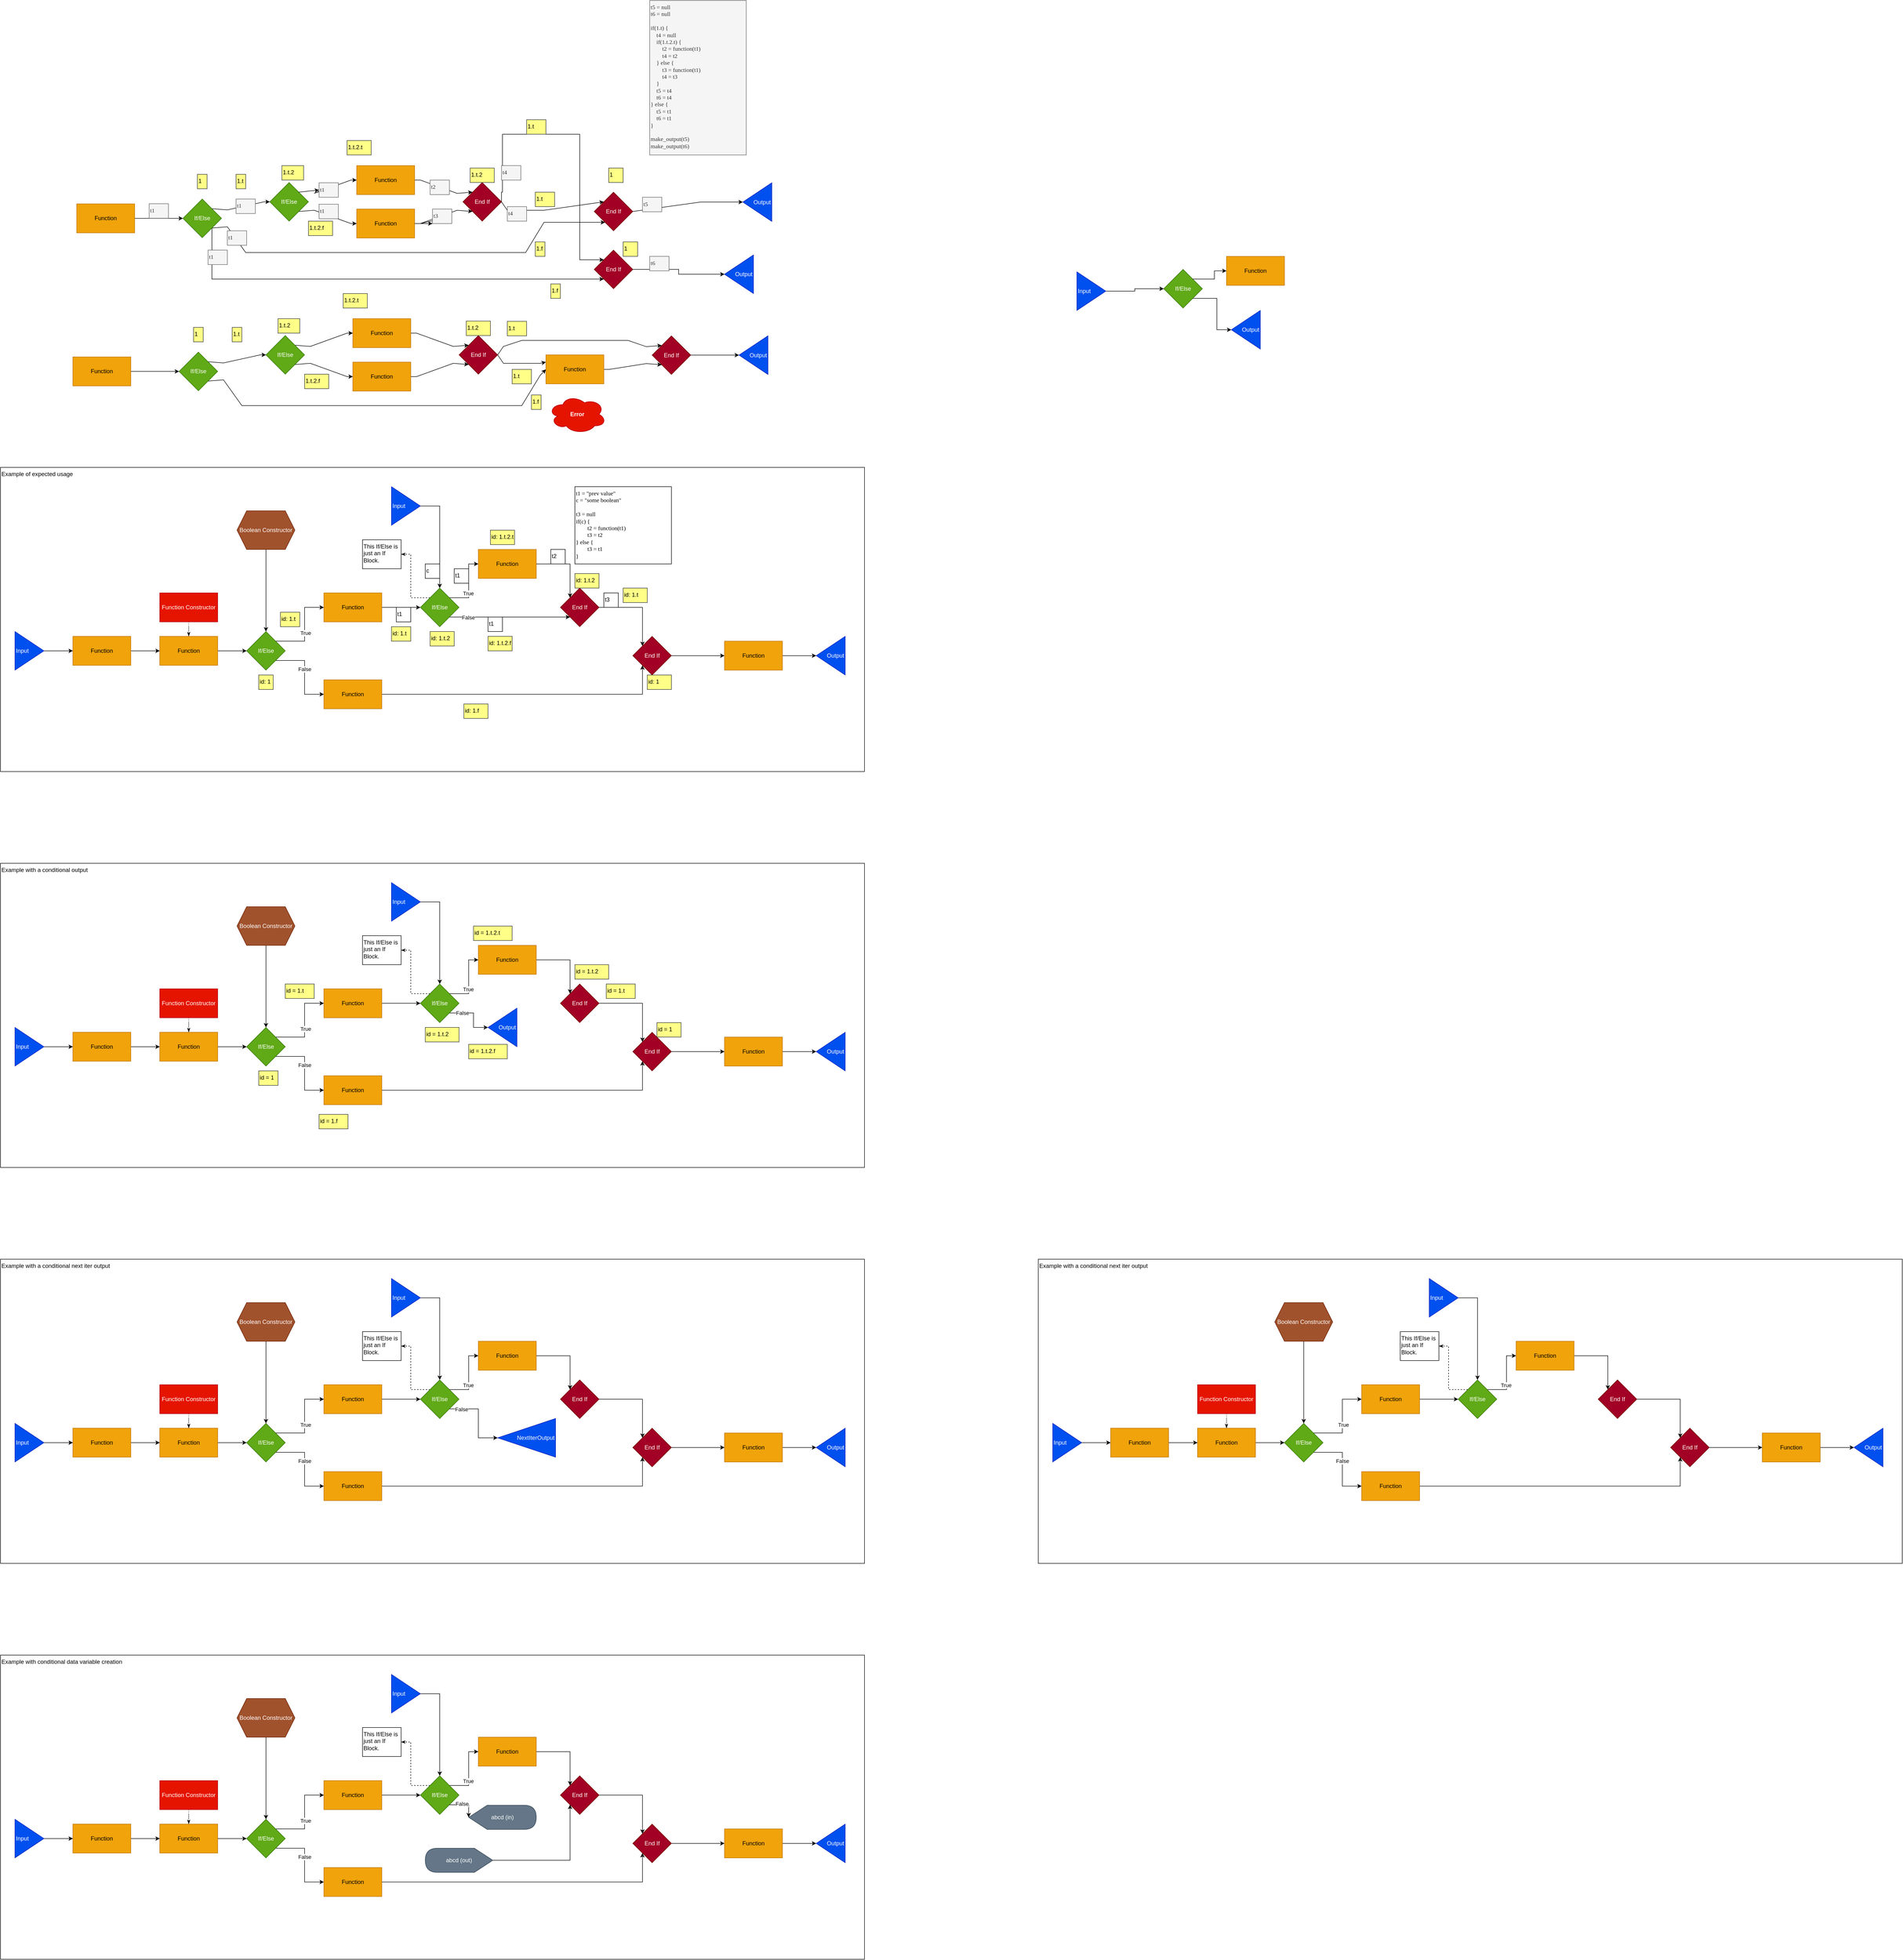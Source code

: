 <mxfile version="21.8.2" type="device">
  <diagram name="Page-1" id="rVXka8db7KZHsTNRGDj0">
    <mxGraphModel dx="1505" dy="1854" grid="1" gridSize="10" guides="1" tooltips="1" connect="1" arrows="1" fold="1" page="0" pageScale="1" pageWidth="850" pageHeight="1100" math="0" shadow="0">
      <root>
        <mxCell id="0" />
        <mxCell id="1" parent="0" />
        <mxCell id="WulkwlyHYuM5ElqRk_FG-63" value="Example of expected usage" style="text;html=1;fillColor=none;align=left;verticalAlign=top;whiteSpace=wrap;rounded=0;container=0;strokeColor=default;" parent="1" vertex="1">
          <mxGeometry x="-150" y="20" width="1790" height="630" as="geometry">
            <mxRectangle x="-150" y="20" width="190" height="30" as="alternateBounds" />
          </mxGeometry>
        </mxCell>
        <mxCell id="WulkwlyHYuM5ElqRk_FG-24" style="edgeStyle=orthogonalEdgeStyle;rounded=0;orthogonalLoop=1;jettySize=auto;html=1;exitX=1;exitY=0.5;exitDx=0;exitDy=0;entryX=0;entryY=0.5;entryDx=0;entryDy=0;" parent="1" source="WulkwlyHYuM5ElqRk_FG-22" target="WulkwlyHYuM5ElqRk_FG-23" edge="1">
          <mxGeometry relative="1" as="geometry" />
        </mxCell>
        <mxCell id="WulkwlyHYuM5ElqRk_FG-22" value="Input" style="triangle;whiteSpace=wrap;html=1;align=left;fillColor=#0050ef;fontColor=#ffffff;strokeColor=#001DBC;" parent="1" vertex="1">
          <mxGeometry x="-120" y="360" width="60" height="80" as="geometry" />
        </mxCell>
        <mxCell id="WulkwlyHYuM5ElqRk_FG-28" style="edgeStyle=orthogonalEdgeStyle;rounded=0;orthogonalLoop=1;jettySize=auto;html=1;exitX=1;exitY=0.5;exitDx=0;exitDy=0;" parent="1" source="WulkwlyHYuM5ElqRk_FG-23" target="WulkwlyHYuM5ElqRk_FG-26" edge="1">
          <mxGeometry relative="1" as="geometry" />
        </mxCell>
        <mxCell id="WulkwlyHYuM5ElqRk_FG-23" value="Function" style="rounded=0;whiteSpace=wrap;html=1;fillColor=#f0a30a;fontColor=#000000;strokeColor=#BD7000;" parent="1" vertex="1">
          <mxGeometry y="370" width="120" height="60" as="geometry" />
        </mxCell>
        <mxCell id="WulkwlyHYuM5ElqRk_FG-27" style="edgeStyle=orthogonalEdgeStyle;rounded=0;orthogonalLoop=1;jettySize=auto;html=1;exitX=0.5;exitY=1;exitDx=0;exitDy=0;dashed=1;dashPattern=1 2;endArrow=classicThin;endFill=1;" parent="1" source="WulkwlyHYuM5ElqRk_FG-25" target="WulkwlyHYuM5ElqRk_FG-26" edge="1">
          <mxGeometry relative="1" as="geometry" />
        </mxCell>
        <mxCell id="WulkwlyHYuM5ElqRk_FG-25" value="Function Constructor" style="rounded=0;whiteSpace=wrap;html=1;fillColor=#e51400;fontColor=#ffffff;strokeColor=#B20000;" parent="1" vertex="1">
          <mxGeometry x="180" y="280" width="120" height="60" as="geometry" />
        </mxCell>
        <mxCell id="WulkwlyHYuM5ElqRk_FG-35" style="edgeStyle=orthogonalEdgeStyle;rounded=0;orthogonalLoop=1;jettySize=auto;html=1;exitX=1;exitY=0.5;exitDx=0;exitDy=0;" parent="1" source="WulkwlyHYuM5ElqRk_FG-26" target="WulkwlyHYuM5ElqRk_FG-34" edge="1">
          <mxGeometry relative="1" as="geometry" />
        </mxCell>
        <mxCell id="WulkwlyHYuM5ElqRk_FG-26" value="Function" style="rounded=0;whiteSpace=wrap;html=1;fillColor=#f0a30a;fontColor=#000000;strokeColor=#BD7000;" parent="1" vertex="1">
          <mxGeometry x="180" y="370" width="120" height="60" as="geometry" />
        </mxCell>
        <mxCell id="WulkwlyHYuM5ElqRk_FG-38" style="edgeStyle=orthogonalEdgeStyle;rounded=0;orthogonalLoop=1;jettySize=auto;html=1;exitX=1;exitY=0;exitDx=0;exitDy=0;entryX=0;entryY=0.5;entryDx=0;entryDy=0;" parent="1" source="WulkwlyHYuM5ElqRk_FG-34" target="WulkwlyHYuM5ElqRk_FG-36" edge="1">
          <mxGeometry relative="1" as="geometry" />
        </mxCell>
        <mxCell id="WulkwlyHYuM5ElqRk_FG-40" value="True" style="edgeLabel;html=1;align=center;verticalAlign=middle;resizable=0;points=[];" parent="WulkwlyHYuM5ElqRk_FG-38" vertex="1" connectable="0">
          <mxGeometry x="-0.097" y="-2" relative="1" as="geometry">
            <mxPoint as="offset" />
          </mxGeometry>
        </mxCell>
        <mxCell id="WulkwlyHYuM5ElqRk_FG-39" style="edgeStyle=orthogonalEdgeStyle;rounded=0;orthogonalLoop=1;jettySize=auto;html=1;exitX=1;exitY=1;exitDx=0;exitDy=0;entryX=0;entryY=0.5;entryDx=0;entryDy=0;" parent="1" source="WulkwlyHYuM5ElqRk_FG-34" target="WulkwlyHYuM5ElqRk_FG-37" edge="1">
          <mxGeometry relative="1" as="geometry" />
        </mxCell>
        <mxCell id="WulkwlyHYuM5ElqRk_FG-41" value="False" style="edgeLabel;html=1;align=center;verticalAlign=middle;resizable=0;points=[];" parent="WulkwlyHYuM5ElqRk_FG-39" vertex="1" connectable="0">
          <mxGeometry x="-0.089" relative="1" as="geometry">
            <mxPoint as="offset" />
          </mxGeometry>
        </mxCell>
        <mxCell id="WulkwlyHYuM5ElqRk_FG-34" value="If/Else" style="rhombus;whiteSpace=wrap;html=1;fillColor=#60a917;strokeColor=#2D7600;fontColor=#ffffff;" parent="1" vertex="1">
          <mxGeometry x="360" y="360" width="80" height="80" as="geometry" />
        </mxCell>
        <mxCell id="WulkwlyHYuM5ElqRk_FG-45" style="edgeStyle=orthogonalEdgeStyle;rounded=0;orthogonalLoop=1;jettySize=auto;html=1;exitX=1;exitY=0.5;exitDx=0;exitDy=0;entryX=0;entryY=0.5;entryDx=0;entryDy=0;" parent="1" source="WulkwlyHYuM5ElqRk_FG-36" target="WulkwlyHYuM5ElqRk_FG-44" edge="1">
          <mxGeometry relative="1" as="geometry" />
        </mxCell>
        <mxCell id="WulkwlyHYuM5ElqRk_FG-36" value="Function" style="rounded=0;whiteSpace=wrap;html=1;fillColor=#f0a30a;fontColor=#000000;strokeColor=#BD7000;" parent="1" vertex="1">
          <mxGeometry x="520" y="280" width="120" height="60" as="geometry" />
        </mxCell>
        <mxCell id="WulkwlyHYuM5ElqRk_FG-58" style="edgeStyle=orthogonalEdgeStyle;rounded=0;orthogonalLoop=1;jettySize=auto;html=1;exitX=1;exitY=0.5;exitDx=0;exitDy=0;entryX=0;entryY=1;entryDx=0;entryDy=0;" parent="1" source="WulkwlyHYuM5ElqRk_FG-37" target="WulkwlyHYuM5ElqRk_FG-56" edge="1">
          <mxGeometry relative="1" as="geometry" />
        </mxCell>
        <mxCell id="WulkwlyHYuM5ElqRk_FG-37" value="Function" style="rounded=0;whiteSpace=wrap;html=1;fillColor=#f0a30a;fontColor=#000000;strokeColor=#BD7000;" parent="1" vertex="1">
          <mxGeometry x="520" y="460" width="120" height="60" as="geometry" />
        </mxCell>
        <mxCell id="WulkwlyHYuM5ElqRk_FG-43" style="edgeStyle=orthogonalEdgeStyle;rounded=0;orthogonalLoop=1;jettySize=auto;html=1;exitX=0.5;exitY=1;exitDx=0;exitDy=0;" parent="1" source="WulkwlyHYuM5ElqRk_FG-42" target="WulkwlyHYuM5ElqRk_FG-34" edge="1">
          <mxGeometry relative="1" as="geometry" />
        </mxCell>
        <mxCell id="WulkwlyHYuM5ElqRk_FG-42" value="Boolean Constructor" style="shape=hexagon;perimeter=hexagonPerimeter2;whiteSpace=wrap;html=1;fixedSize=1;fillColor=#a0522d;fontColor=#ffffff;strokeColor=#6D1F00;" parent="1" vertex="1">
          <mxGeometry x="340" y="110" width="120" height="80" as="geometry" />
        </mxCell>
        <mxCell id="WulkwlyHYuM5ElqRk_FG-47" style="edgeStyle=orthogonalEdgeStyle;rounded=0;orthogonalLoop=1;jettySize=auto;html=1;exitX=1;exitY=0;exitDx=0;exitDy=0;entryX=0;entryY=0.5;entryDx=0;entryDy=0;" parent="1" source="WulkwlyHYuM5ElqRk_FG-44" target="WulkwlyHYuM5ElqRk_FG-46" edge="1">
          <mxGeometry relative="1" as="geometry" />
        </mxCell>
        <mxCell id="WulkwlyHYuM5ElqRk_FG-48" value="True" style="edgeLabel;html=1;align=center;verticalAlign=middle;resizable=0;points=[];" parent="WulkwlyHYuM5ElqRk_FG-47" vertex="1" connectable="0">
          <mxGeometry x="-0.23" y="1" relative="1" as="geometry">
            <mxPoint y="1" as="offset" />
          </mxGeometry>
        </mxCell>
        <mxCell id="WulkwlyHYuM5ElqRk_FG-52" style="edgeStyle=orthogonalEdgeStyle;rounded=0;orthogonalLoop=1;jettySize=auto;html=1;exitX=1;exitY=1;exitDx=0;exitDy=0;entryX=0;entryY=1;entryDx=0;entryDy=0;" parent="1" source="WulkwlyHYuM5ElqRk_FG-44" target="WulkwlyHYuM5ElqRk_FG-50" edge="1">
          <mxGeometry relative="1" as="geometry" />
        </mxCell>
        <mxCell id="WulkwlyHYuM5ElqRk_FG-101" value="False" style="edgeLabel;html=1;align=center;verticalAlign=middle;resizable=0;points=[];" parent="WulkwlyHYuM5ElqRk_FG-52" vertex="1" connectable="0">
          <mxGeometry x="-0.691" y="-1" relative="1" as="geometry">
            <mxPoint as="offset" />
          </mxGeometry>
        </mxCell>
        <mxCell id="WulkwlyHYuM5ElqRk_FG-53" style="edgeStyle=orthogonalEdgeStyle;rounded=0;orthogonalLoop=1;jettySize=auto;html=1;exitX=0;exitY=0;exitDx=0;exitDy=0;entryX=1;entryY=0.5;entryDx=0;entryDy=0;dashed=1;endArrow=classicThin;endFill=1;" parent="1" source="WulkwlyHYuM5ElqRk_FG-44" target="WulkwlyHYuM5ElqRk_FG-49" edge="1">
          <mxGeometry relative="1" as="geometry" />
        </mxCell>
        <mxCell id="WulkwlyHYuM5ElqRk_FG-44" value="If/Else" style="rhombus;whiteSpace=wrap;html=1;fillColor=#60a917;strokeColor=#2D7600;fontColor=#ffffff;" parent="1" vertex="1">
          <mxGeometry x="720" y="270" width="80" height="80" as="geometry" />
        </mxCell>
        <mxCell id="WulkwlyHYuM5ElqRk_FG-51" style="edgeStyle=orthogonalEdgeStyle;rounded=0;orthogonalLoop=1;jettySize=auto;html=1;exitX=1;exitY=0.5;exitDx=0;exitDy=0;entryX=0;entryY=0;entryDx=0;entryDy=0;" parent="1" source="WulkwlyHYuM5ElqRk_FG-46" target="WulkwlyHYuM5ElqRk_FG-50" edge="1">
          <mxGeometry relative="1" as="geometry" />
        </mxCell>
        <mxCell id="WulkwlyHYuM5ElqRk_FG-46" value="Function" style="rounded=0;whiteSpace=wrap;html=1;fillColor=#f0a30a;fontColor=#000000;strokeColor=#BD7000;" parent="1" vertex="1">
          <mxGeometry x="840" y="190" width="120" height="60" as="geometry" />
        </mxCell>
        <mxCell id="WulkwlyHYuM5ElqRk_FG-49" value="This If/Else is just an If Block." style="text;html=1;strokeColor=default;fillColor=none;align=left;verticalAlign=top;whiteSpace=wrap;rounded=0;" parent="1" vertex="1">
          <mxGeometry x="600" y="170" width="80" height="60" as="geometry" />
        </mxCell>
        <mxCell id="WulkwlyHYuM5ElqRk_FG-57" style="edgeStyle=orthogonalEdgeStyle;rounded=0;orthogonalLoop=1;jettySize=auto;html=1;exitX=1;exitY=0.5;exitDx=0;exitDy=0;entryX=0;entryY=0;entryDx=0;entryDy=0;" parent="1" source="WulkwlyHYuM5ElqRk_FG-50" target="WulkwlyHYuM5ElqRk_FG-56" edge="1">
          <mxGeometry relative="1" as="geometry" />
        </mxCell>
        <mxCell id="WulkwlyHYuM5ElqRk_FG-50" value="End If" style="rhombus;whiteSpace=wrap;html=1;fillColor=#a20025;fontColor=#ffffff;strokeColor=#6F0000;" parent="1" vertex="1">
          <mxGeometry x="1010" y="270" width="80" height="80" as="geometry" />
        </mxCell>
        <mxCell id="WulkwlyHYuM5ElqRk_FG-55" style="edgeStyle=orthogonalEdgeStyle;rounded=0;orthogonalLoop=1;jettySize=auto;html=1;exitX=1;exitY=0.5;exitDx=0;exitDy=0;entryX=0.5;entryY=0;entryDx=0;entryDy=0;" parent="1" source="WulkwlyHYuM5ElqRk_FG-54" target="WulkwlyHYuM5ElqRk_FG-44" edge="1">
          <mxGeometry relative="1" as="geometry" />
        </mxCell>
        <mxCell id="WulkwlyHYuM5ElqRk_FG-54" value="Input" style="triangle;whiteSpace=wrap;html=1;align=left;fillColor=#0050ef;fontColor=#ffffff;strokeColor=#001DBC;" parent="1" vertex="1">
          <mxGeometry x="660" y="60" width="60" height="80" as="geometry" />
        </mxCell>
        <mxCell id="WulkwlyHYuM5ElqRk_FG-60" style="edgeStyle=orthogonalEdgeStyle;rounded=0;orthogonalLoop=1;jettySize=auto;html=1;exitX=1;exitY=0.5;exitDx=0;exitDy=0;" parent="1" source="WulkwlyHYuM5ElqRk_FG-56" target="WulkwlyHYuM5ElqRk_FG-59" edge="1">
          <mxGeometry relative="1" as="geometry" />
        </mxCell>
        <mxCell id="WulkwlyHYuM5ElqRk_FG-56" value="End If" style="rhombus;whiteSpace=wrap;html=1;fillColor=#a20025;fontColor=#ffffff;strokeColor=#6F0000;" parent="1" vertex="1">
          <mxGeometry x="1160" y="370" width="80" height="80" as="geometry" />
        </mxCell>
        <mxCell id="WulkwlyHYuM5ElqRk_FG-62" style="edgeStyle=orthogonalEdgeStyle;rounded=0;orthogonalLoop=1;jettySize=auto;html=1;exitX=1;exitY=0.5;exitDx=0;exitDy=0;entryX=1;entryY=0.5;entryDx=0;entryDy=0;" parent="1" source="WulkwlyHYuM5ElqRk_FG-59" target="WulkwlyHYuM5ElqRk_FG-61" edge="1">
          <mxGeometry relative="1" as="geometry" />
        </mxCell>
        <mxCell id="WulkwlyHYuM5ElqRk_FG-59" value="Function" style="rounded=0;whiteSpace=wrap;html=1;fillColor=#f0a30a;fontColor=#000000;strokeColor=#BD7000;" parent="1" vertex="1">
          <mxGeometry x="1350" y="380" width="120" height="60" as="geometry" />
        </mxCell>
        <mxCell id="WulkwlyHYuM5ElqRk_FG-61" value="Output" style="triangle;whiteSpace=wrap;html=1;direction=west;align=right;fillColor=#0050ef;fontColor=#ffffff;strokeColor=#001DBC;" parent="1" vertex="1">
          <mxGeometry x="1540" y="370" width="60" height="80" as="geometry" />
        </mxCell>
        <mxCell id="WulkwlyHYuM5ElqRk_FG-64" value="Example with a conditional output" style="text;html=1;strokeColor=default;fillColor=none;align=left;verticalAlign=top;whiteSpace=wrap;rounded=0;container=0;" parent="1" vertex="1">
          <mxGeometry x="-150" y="840" width="1790" height="630" as="geometry">
            <mxRectangle x="-150" y="20" width="190" height="30" as="alternateBounds" />
          </mxGeometry>
        </mxCell>
        <mxCell id="WulkwlyHYuM5ElqRk_FG-65" style="edgeStyle=orthogonalEdgeStyle;rounded=0;orthogonalLoop=1;jettySize=auto;html=1;exitX=1;exitY=0.5;exitDx=0;exitDy=0;entryX=0;entryY=0.5;entryDx=0;entryDy=0;" parent="1" source="WulkwlyHYuM5ElqRk_FG-66" target="WulkwlyHYuM5ElqRk_FG-68" edge="1">
          <mxGeometry relative="1" as="geometry" />
        </mxCell>
        <mxCell id="WulkwlyHYuM5ElqRk_FG-66" value="Input" style="triangle;whiteSpace=wrap;html=1;align=left;fillColor=#0050ef;fontColor=#ffffff;strokeColor=#001DBC;" parent="1" vertex="1">
          <mxGeometry x="-120" y="1180" width="60" height="80" as="geometry" />
        </mxCell>
        <mxCell id="WulkwlyHYuM5ElqRk_FG-67" style="edgeStyle=orthogonalEdgeStyle;rounded=0;orthogonalLoop=1;jettySize=auto;html=1;exitX=1;exitY=0.5;exitDx=0;exitDy=0;" parent="1" source="WulkwlyHYuM5ElqRk_FG-68" target="WulkwlyHYuM5ElqRk_FG-72" edge="1">
          <mxGeometry relative="1" as="geometry" />
        </mxCell>
        <mxCell id="WulkwlyHYuM5ElqRk_FG-68" value="Function" style="rounded=0;whiteSpace=wrap;html=1;fillColor=#f0a30a;fontColor=#000000;strokeColor=#BD7000;" parent="1" vertex="1">
          <mxGeometry y="1190" width="120" height="60" as="geometry" />
        </mxCell>
        <mxCell id="WulkwlyHYuM5ElqRk_FG-69" style="edgeStyle=orthogonalEdgeStyle;rounded=0;orthogonalLoop=1;jettySize=auto;html=1;exitX=0.5;exitY=1;exitDx=0;exitDy=0;dashed=1;dashPattern=1 2;endArrow=classicThin;endFill=1;" parent="1" source="WulkwlyHYuM5ElqRk_FG-70" target="WulkwlyHYuM5ElqRk_FG-72" edge="1">
          <mxGeometry relative="1" as="geometry" />
        </mxCell>
        <mxCell id="WulkwlyHYuM5ElqRk_FG-70" value="Function Constructor" style="rounded=0;whiteSpace=wrap;html=1;fillColor=#e51400;fontColor=#ffffff;strokeColor=#B20000;" parent="1" vertex="1">
          <mxGeometry x="180" y="1100" width="120" height="60" as="geometry" />
        </mxCell>
        <mxCell id="WulkwlyHYuM5ElqRk_FG-71" style="edgeStyle=orthogonalEdgeStyle;rounded=0;orthogonalLoop=1;jettySize=auto;html=1;exitX=1;exitY=0.5;exitDx=0;exitDy=0;" parent="1" source="WulkwlyHYuM5ElqRk_FG-72" target="WulkwlyHYuM5ElqRk_FG-77" edge="1">
          <mxGeometry relative="1" as="geometry" />
        </mxCell>
        <mxCell id="WulkwlyHYuM5ElqRk_FG-72" value="Function" style="rounded=0;whiteSpace=wrap;html=1;fillColor=#f0a30a;fontColor=#000000;strokeColor=#BD7000;" parent="1" vertex="1">
          <mxGeometry x="180" y="1190" width="120" height="60" as="geometry" />
        </mxCell>
        <mxCell id="WulkwlyHYuM5ElqRk_FG-73" style="edgeStyle=orthogonalEdgeStyle;rounded=0;orthogonalLoop=1;jettySize=auto;html=1;exitX=1;exitY=0;exitDx=0;exitDy=0;entryX=0;entryY=0.5;entryDx=0;entryDy=0;" parent="1" source="WulkwlyHYuM5ElqRk_FG-77" target="WulkwlyHYuM5ElqRk_FG-79" edge="1">
          <mxGeometry relative="1" as="geometry" />
        </mxCell>
        <mxCell id="WulkwlyHYuM5ElqRk_FG-74" value="True" style="edgeLabel;html=1;align=center;verticalAlign=middle;resizable=0;points=[];" parent="WulkwlyHYuM5ElqRk_FG-73" vertex="1" connectable="0">
          <mxGeometry x="-0.097" y="-2" relative="1" as="geometry">
            <mxPoint as="offset" />
          </mxGeometry>
        </mxCell>
        <mxCell id="WulkwlyHYuM5ElqRk_FG-75" style="edgeStyle=orthogonalEdgeStyle;rounded=0;orthogonalLoop=1;jettySize=auto;html=1;exitX=1;exitY=1;exitDx=0;exitDy=0;entryX=0;entryY=0.5;entryDx=0;entryDy=0;" parent="1" source="WulkwlyHYuM5ElqRk_FG-77" target="WulkwlyHYuM5ElqRk_FG-81" edge="1">
          <mxGeometry relative="1" as="geometry" />
        </mxCell>
        <mxCell id="WulkwlyHYuM5ElqRk_FG-76" value="False" style="edgeLabel;html=1;align=center;verticalAlign=middle;resizable=0;points=[];" parent="WulkwlyHYuM5ElqRk_FG-75" vertex="1" connectable="0">
          <mxGeometry x="-0.089" relative="1" as="geometry">
            <mxPoint as="offset" />
          </mxGeometry>
        </mxCell>
        <mxCell id="WulkwlyHYuM5ElqRk_FG-77" value="If/Else" style="rhombus;whiteSpace=wrap;html=1;fillColor=#60a917;strokeColor=#2D7600;fontColor=#ffffff;" parent="1" vertex="1">
          <mxGeometry x="360" y="1180" width="80" height="80" as="geometry" />
        </mxCell>
        <mxCell id="WulkwlyHYuM5ElqRk_FG-78" style="edgeStyle=orthogonalEdgeStyle;rounded=0;orthogonalLoop=1;jettySize=auto;html=1;exitX=1;exitY=0.5;exitDx=0;exitDy=0;entryX=0;entryY=0.5;entryDx=0;entryDy=0;" parent="1" source="WulkwlyHYuM5ElqRk_FG-79" target="WulkwlyHYuM5ElqRk_FG-88" edge="1">
          <mxGeometry relative="1" as="geometry" />
        </mxCell>
        <mxCell id="WulkwlyHYuM5ElqRk_FG-79" value="Function" style="rounded=0;whiteSpace=wrap;html=1;fillColor=#f0a30a;fontColor=#000000;strokeColor=#BD7000;" parent="1" vertex="1">
          <mxGeometry x="520" y="1100" width="120" height="60" as="geometry" />
        </mxCell>
        <mxCell id="WulkwlyHYuM5ElqRk_FG-80" style="edgeStyle=orthogonalEdgeStyle;rounded=0;orthogonalLoop=1;jettySize=auto;html=1;exitX=1;exitY=0.5;exitDx=0;exitDy=0;entryX=0;entryY=1;entryDx=0;entryDy=0;" parent="1" source="WulkwlyHYuM5ElqRk_FG-81" target="WulkwlyHYuM5ElqRk_FG-97" edge="1">
          <mxGeometry relative="1" as="geometry" />
        </mxCell>
        <mxCell id="WulkwlyHYuM5ElqRk_FG-81" value="Function" style="rounded=0;whiteSpace=wrap;html=1;fillColor=#f0a30a;fontColor=#000000;strokeColor=#BD7000;" parent="1" vertex="1">
          <mxGeometry x="520" y="1280" width="120" height="60" as="geometry" />
        </mxCell>
        <mxCell id="WulkwlyHYuM5ElqRk_FG-82" style="edgeStyle=orthogonalEdgeStyle;rounded=0;orthogonalLoop=1;jettySize=auto;html=1;exitX=0.5;exitY=1;exitDx=0;exitDy=0;" parent="1" source="WulkwlyHYuM5ElqRk_FG-83" target="WulkwlyHYuM5ElqRk_FG-77" edge="1">
          <mxGeometry relative="1" as="geometry" />
        </mxCell>
        <mxCell id="WulkwlyHYuM5ElqRk_FG-83" value="Boolean Constructor" style="shape=hexagon;perimeter=hexagonPerimeter2;whiteSpace=wrap;html=1;fixedSize=1;fillColor=#a0522d;fontColor=#ffffff;strokeColor=#6D1F00;" parent="1" vertex="1">
          <mxGeometry x="340" y="930" width="120" height="80" as="geometry" />
        </mxCell>
        <mxCell id="WulkwlyHYuM5ElqRk_FG-84" style="edgeStyle=orthogonalEdgeStyle;rounded=0;orthogonalLoop=1;jettySize=auto;html=1;exitX=1;exitY=0;exitDx=0;exitDy=0;entryX=0;entryY=0.5;entryDx=0;entryDy=0;" parent="1" source="WulkwlyHYuM5ElqRk_FG-88" target="WulkwlyHYuM5ElqRk_FG-90" edge="1">
          <mxGeometry relative="1" as="geometry" />
        </mxCell>
        <mxCell id="WulkwlyHYuM5ElqRk_FG-85" value="True" style="edgeLabel;html=1;align=center;verticalAlign=middle;resizable=0;points=[];" parent="WulkwlyHYuM5ElqRk_FG-84" vertex="1" connectable="0">
          <mxGeometry x="-0.23" y="1" relative="1" as="geometry">
            <mxPoint y="1" as="offset" />
          </mxGeometry>
        </mxCell>
        <mxCell id="WulkwlyHYuM5ElqRk_FG-87" style="edgeStyle=orthogonalEdgeStyle;rounded=0;orthogonalLoop=1;jettySize=auto;html=1;exitX=0;exitY=0;exitDx=0;exitDy=0;entryX=1;entryY=0.5;entryDx=0;entryDy=0;dashed=1;endArrow=classicThin;endFill=1;" parent="1" source="WulkwlyHYuM5ElqRk_FG-88" target="WulkwlyHYuM5ElqRk_FG-91" edge="1">
          <mxGeometry relative="1" as="geometry" />
        </mxCell>
        <mxCell id="WulkwlyHYuM5ElqRk_FG-186" style="edgeStyle=orthogonalEdgeStyle;rounded=0;orthogonalLoop=1;jettySize=auto;html=1;exitX=1;exitY=1;exitDx=0;exitDy=0;entryX=1;entryY=0.5;entryDx=0;entryDy=0;" parent="1" source="WulkwlyHYuM5ElqRk_FG-88" target="WulkwlyHYuM5ElqRk_FG-185" edge="1">
          <mxGeometry relative="1" as="geometry" />
        </mxCell>
        <mxCell id="WulkwlyHYuM5ElqRk_FG-187" value="False" style="edgeLabel;html=1;align=center;verticalAlign=middle;resizable=0;points=[];" parent="WulkwlyHYuM5ElqRk_FG-186" vertex="1" connectable="0">
          <mxGeometry x="-0.516" relative="1" as="geometry">
            <mxPoint as="offset" />
          </mxGeometry>
        </mxCell>
        <mxCell id="WulkwlyHYuM5ElqRk_FG-88" value="If/Else" style="rhombus;whiteSpace=wrap;html=1;fillColor=#60a917;strokeColor=#2D7600;fontColor=#ffffff;" parent="1" vertex="1">
          <mxGeometry x="720" y="1090" width="80" height="80" as="geometry" />
        </mxCell>
        <mxCell id="WulkwlyHYuM5ElqRk_FG-89" style="edgeStyle=orthogonalEdgeStyle;rounded=0;orthogonalLoop=1;jettySize=auto;html=1;exitX=1;exitY=0.5;exitDx=0;exitDy=0;entryX=0;entryY=0;entryDx=0;entryDy=0;" parent="1" source="WulkwlyHYuM5ElqRk_FG-90" target="WulkwlyHYuM5ElqRk_FG-93" edge="1">
          <mxGeometry relative="1" as="geometry" />
        </mxCell>
        <mxCell id="WulkwlyHYuM5ElqRk_FG-90" value="Function" style="rounded=0;whiteSpace=wrap;html=1;fillColor=#f0a30a;fontColor=#000000;strokeColor=#BD7000;" parent="1" vertex="1">
          <mxGeometry x="840" y="1010" width="120" height="60" as="geometry" />
        </mxCell>
        <mxCell id="WulkwlyHYuM5ElqRk_FG-91" value="This If/Else is just an If Block." style="text;html=1;strokeColor=default;fillColor=none;align=left;verticalAlign=top;whiteSpace=wrap;rounded=0;" parent="1" vertex="1">
          <mxGeometry x="600" y="990" width="80" height="60" as="geometry" />
        </mxCell>
        <mxCell id="WulkwlyHYuM5ElqRk_FG-92" style="edgeStyle=orthogonalEdgeStyle;rounded=0;orthogonalLoop=1;jettySize=auto;html=1;exitX=1;exitY=0.5;exitDx=0;exitDy=0;entryX=0;entryY=0;entryDx=0;entryDy=0;" parent="1" source="WulkwlyHYuM5ElqRk_FG-93" target="WulkwlyHYuM5ElqRk_FG-97" edge="1">
          <mxGeometry relative="1" as="geometry" />
        </mxCell>
        <mxCell id="WulkwlyHYuM5ElqRk_FG-93" value="End If" style="rhombus;whiteSpace=wrap;html=1;fillColor=#a20025;fontColor=#ffffff;strokeColor=#6F0000;" parent="1" vertex="1">
          <mxGeometry x="1010" y="1090" width="80" height="80" as="geometry" />
        </mxCell>
        <mxCell id="WulkwlyHYuM5ElqRk_FG-94" style="edgeStyle=orthogonalEdgeStyle;rounded=0;orthogonalLoop=1;jettySize=auto;html=1;exitX=1;exitY=0.5;exitDx=0;exitDy=0;entryX=0.5;entryY=0;entryDx=0;entryDy=0;" parent="1" source="WulkwlyHYuM5ElqRk_FG-95" target="WulkwlyHYuM5ElqRk_FG-88" edge="1">
          <mxGeometry relative="1" as="geometry" />
        </mxCell>
        <mxCell id="WulkwlyHYuM5ElqRk_FG-95" value="Input" style="triangle;whiteSpace=wrap;html=1;align=left;fillColor=#0050ef;fontColor=#ffffff;strokeColor=#001DBC;" parent="1" vertex="1">
          <mxGeometry x="660" y="880" width="60" height="80" as="geometry" />
        </mxCell>
        <mxCell id="WulkwlyHYuM5ElqRk_FG-96" style="edgeStyle=orthogonalEdgeStyle;rounded=0;orthogonalLoop=1;jettySize=auto;html=1;exitX=1;exitY=0.5;exitDx=0;exitDy=0;" parent="1" source="WulkwlyHYuM5ElqRk_FG-97" target="WulkwlyHYuM5ElqRk_FG-99" edge="1">
          <mxGeometry relative="1" as="geometry" />
        </mxCell>
        <mxCell id="WulkwlyHYuM5ElqRk_FG-97" value="End If" style="rhombus;whiteSpace=wrap;html=1;fillColor=#a20025;fontColor=#ffffff;strokeColor=#6F0000;" parent="1" vertex="1">
          <mxGeometry x="1160" y="1190" width="80" height="80" as="geometry" />
        </mxCell>
        <mxCell id="WulkwlyHYuM5ElqRk_FG-98" style="edgeStyle=orthogonalEdgeStyle;rounded=0;orthogonalLoop=1;jettySize=auto;html=1;exitX=1;exitY=0.5;exitDx=0;exitDy=0;entryX=1;entryY=0.5;entryDx=0;entryDy=0;" parent="1" source="WulkwlyHYuM5ElqRk_FG-99" target="WulkwlyHYuM5ElqRk_FG-100" edge="1">
          <mxGeometry relative="1" as="geometry" />
        </mxCell>
        <mxCell id="WulkwlyHYuM5ElqRk_FG-99" value="Function" style="rounded=0;whiteSpace=wrap;html=1;fillColor=#f0a30a;fontColor=#000000;strokeColor=#BD7000;" parent="1" vertex="1">
          <mxGeometry x="1350" y="1200" width="120" height="60" as="geometry" />
        </mxCell>
        <mxCell id="WulkwlyHYuM5ElqRk_FG-100" value="Output" style="triangle;whiteSpace=wrap;html=1;direction=west;align=right;fillColor=#0050ef;fontColor=#ffffff;strokeColor=#001DBC;" parent="1" vertex="1">
          <mxGeometry x="1540" y="1190" width="60" height="80" as="geometry" />
        </mxCell>
        <mxCell id="WulkwlyHYuM5ElqRk_FG-102" value="Example with a conditional next iter output" style="text;html=1;strokeColor=default;fillColor=none;align=left;verticalAlign=top;whiteSpace=wrap;rounded=0;container=0;" parent="1" vertex="1">
          <mxGeometry x="-150" y="1660" width="1790" height="630" as="geometry">
            <mxRectangle x="-150" y="20" width="190" height="30" as="alternateBounds" />
          </mxGeometry>
        </mxCell>
        <mxCell id="WulkwlyHYuM5ElqRk_FG-103" style="edgeStyle=orthogonalEdgeStyle;rounded=0;orthogonalLoop=1;jettySize=auto;html=1;exitX=1;exitY=0.5;exitDx=0;exitDy=0;entryX=0;entryY=0.5;entryDx=0;entryDy=0;" parent="1" source="WulkwlyHYuM5ElqRk_FG-104" target="WulkwlyHYuM5ElqRk_FG-106" edge="1">
          <mxGeometry relative="1" as="geometry" />
        </mxCell>
        <mxCell id="WulkwlyHYuM5ElqRk_FG-104" value="Input" style="triangle;whiteSpace=wrap;html=1;align=left;fillColor=#0050ef;fontColor=#ffffff;strokeColor=#001DBC;" parent="1" vertex="1">
          <mxGeometry x="-120" y="2000" width="60" height="80" as="geometry" />
        </mxCell>
        <mxCell id="WulkwlyHYuM5ElqRk_FG-105" style="edgeStyle=orthogonalEdgeStyle;rounded=0;orthogonalLoop=1;jettySize=auto;html=1;exitX=1;exitY=0.5;exitDx=0;exitDy=0;" parent="1" source="WulkwlyHYuM5ElqRk_FG-106" target="WulkwlyHYuM5ElqRk_FG-110" edge="1">
          <mxGeometry relative="1" as="geometry" />
        </mxCell>
        <mxCell id="WulkwlyHYuM5ElqRk_FG-106" value="Function" style="rounded=0;whiteSpace=wrap;html=1;fillColor=#f0a30a;fontColor=#000000;strokeColor=#BD7000;" parent="1" vertex="1">
          <mxGeometry y="2010" width="120" height="60" as="geometry" />
        </mxCell>
        <mxCell id="WulkwlyHYuM5ElqRk_FG-107" style="edgeStyle=orthogonalEdgeStyle;rounded=0;orthogonalLoop=1;jettySize=auto;html=1;exitX=0.5;exitY=1;exitDx=0;exitDy=0;dashed=1;dashPattern=1 2;endArrow=classicThin;endFill=1;" parent="1" source="WulkwlyHYuM5ElqRk_FG-108" target="WulkwlyHYuM5ElqRk_FG-110" edge="1">
          <mxGeometry relative="1" as="geometry" />
        </mxCell>
        <mxCell id="WulkwlyHYuM5ElqRk_FG-108" value="Function Constructor" style="rounded=0;whiteSpace=wrap;html=1;fillColor=#e51400;fontColor=#ffffff;strokeColor=#B20000;" parent="1" vertex="1">
          <mxGeometry x="180" y="1920" width="120" height="60" as="geometry" />
        </mxCell>
        <mxCell id="WulkwlyHYuM5ElqRk_FG-109" style="edgeStyle=orthogonalEdgeStyle;rounded=0;orthogonalLoop=1;jettySize=auto;html=1;exitX=1;exitY=0.5;exitDx=0;exitDy=0;" parent="1" source="WulkwlyHYuM5ElqRk_FG-110" target="WulkwlyHYuM5ElqRk_FG-115" edge="1">
          <mxGeometry relative="1" as="geometry" />
        </mxCell>
        <mxCell id="WulkwlyHYuM5ElqRk_FG-110" value="Function" style="rounded=0;whiteSpace=wrap;html=1;fillColor=#f0a30a;fontColor=#000000;strokeColor=#BD7000;" parent="1" vertex="1">
          <mxGeometry x="180" y="2010" width="120" height="60" as="geometry" />
        </mxCell>
        <mxCell id="WulkwlyHYuM5ElqRk_FG-111" style="edgeStyle=orthogonalEdgeStyle;rounded=0;orthogonalLoop=1;jettySize=auto;html=1;exitX=1;exitY=0;exitDx=0;exitDy=0;entryX=0;entryY=0.5;entryDx=0;entryDy=0;" parent="1" source="WulkwlyHYuM5ElqRk_FG-115" target="WulkwlyHYuM5ElqRk_FG-117" edge="1">
          <mxGeometry relative="1" as="geometry" />
        </mxCell>
        <mxCell id="WulkwlyHYuM5ElqRk_FG-112" value="True" style="edgeLabel;html=1;align=center;verticalAlign=middle;resizable=0;points=[];" parent="WulkwlyHYuM5ElqRk_FG-111" vertex="1" connectable="0">
          <mxGeometry x="-0.097" y="-2" relative="1" as="geometry">
            <mxPoint as="offset" />
          </mxGeometry>
        </mxCell>
        <mxCell id="WulkwlyHYuM5ElqRk_FG-113" style="edgeStyle=orthogonalEdgeStyle;rounded=0;orthogonalLoop=1;jettySize=auto;html=1;exitX=1;exitY=1;exitDx=0;exitDy=0;entryX=0;entryY=0.5;entryDx=0;entryDy=0;" parent="1" source="WulkwlyHYuM5ElqRk_FG-115" target="WulkwlyHYuM5ElqRk_FG-119" edge="1">
          <mxGeometry relative="1" as="geometry" />
        </mxCell>
        <mxCell id="WulkwlyHYuM5ElqRk_FG-114" value="False" style="edgeLabel;html=1;align=center;verticalAlign=middle;resizable=0;points=[];" parent="WulkwlyHYuM5ElqRk_FG-113" vertex="1" connectable="0">
          <mxGeometry x="-0.089" relative="1" as="geometry">
            <mxPoint as="offset" />
          </mxGeometry>
        </mxCell>
        <mxCell id="WulkwlyHYuM5ElqRk_FG-115" value="If/Else" style="rhombus;whiteSpace=wrap;html=1;fillColor=#60a917;strokeColor=#2D7600;fontColor=#ffffff;" parent="1" vertex="1">
          <mxGeometry x="360" y="2000" width="80" height="80" as="geometry" />
        </mxCell>
        <mxCell id="WulkwlyHYuM5ElqRk_FG-116" style="edgeStyle=orthogonalEdgeStyle;rounded=0;orthogonalLoop=1;jettySize=auto;html=1;exitX=1;exitY=0.5;exitDx=0;exitDy=0;entryX=0;entryY=0.5;entryDx=0;entryDy=0;" parent="1" source="WulkwlyHYuM5ElqRk_FG-117" target="WulkwlyHYuM5ElqRk_FG-127" edge="1">
          <mxGeometry relative="1" as="geometry" />
        </mxCell>
        <mxCell id="WulkwlyHYuM5ElqRk_FG-117" value="Function" style="rounded=0;whiteSpace=wrap;html=1;fillColor=#f0a30a;fontColor=#000000;strokeColor=#BD7000;" parent="1" vertex="1">
          <mxGeometry x="520" y="1920" width="120" height="60" as="geometry" />
        </mxCell>
        <mxCell id="WulkwlyHYuM5ElqRk_FG-118" style="edgeStyle=orthogonalEdgeStyle;rounded=0;orthogonalLoop=1;jettySize=auto;html=1;exitX=1;exitY=0.5;exitDx=0;exitDy=0;entryX=0;entryY=1;entryDx=0;entryDy=0;" parent="1" source="WulkwlyHYuM5ElqRk_FG-119" target="WulkwlyHYuM5ElqRk_FG-136" edge="1">
          <mxGeometry relative="1" as="geometry" />
        </mxCell>
        <mxCell id="WulkwlyHYuM5ElqRk_FG-119" value="Function" style="rounded=0;whiteSpace=wrap;html=1;fillColor=#f0a30a;fontColor=#000000;strokeColor=#BD7000;" parent="1" vertex="1">
          <mxGeometry x="520" y="2100" width="120" height="60" as="geometry" />
        </mxCell>
        <mxCell id="WulkwlyHYuM5ElqRk_FG-120" style="edgeStyle=orthogonalEdgeStyle;rounded=0;orthogonalLoop=1;jettySize=auto;html=1;exitX=0.5;exitY=1;exitDx=0;exitDy=0;" parent="1" source="WulkwlyHYuM5ElqRk_FG-121" target="WulkwlyHYuM5ElqRk_FG-115" edge="1">
          <mxGeometry relative="1" as="geometry" />
        </mxCell>
        <mxCell id="WulkwlyHYuM5ElqRk_FG-121" value="Boolean Constructor" style="shape=hexagon;perimeter=hexagonPerimeter2;whiteSpace=wrap;html=1;fixedSize=1;fillColor=#a0522d;fontColor=#ffffff;strokeColor=#6D1F00;" parent="1" vertex="1">
          <mxGeometry x="340" y="1750" width="120" height="80" as="geometry" />
        </mxCell>
        <mxCell id="WulkwlyHYuM5ElqRk_FG-122" style="edgeStyle=orthogonalEdgeStyle;rounded=0;orthogonalLoop=1;jettySize=auto;html=1;exitX=1;exitY=0;exitDx=0;exitDy=0;entryX=0;entryY=0.5;entryDx=0;entryDy=0;" parent="1" source="WulkwlyHYuM5ElqRk_FG-127" target="WulkwlyHYuM5ElqRk_FG-129" edge="1">
          <mxGeometry relative="1" as="geometry" />
        </mxCell>
        <mxCell id="WulkwlyHYuM5ElqRk_FG-123" value="True" style="edgeLabel;html=1;align=center;verticalAlign=middle;resizable=0;points=[];" parent="WulkwlyHYuM5ElqRk_FG-122" vertex="1" connectable="0">
          <mxGeometry x="-0.23" y="1" relative="1" as="geometry">
            <mxPoint y="1" as="offset" />
          </mxGeometry>
        </mxCell>
        <mxCell id="WulkwlyHYuM5ElqRk_FG-124" style="edgeStyle=orthogonalEdgeStyle;rounded=0;orthogonalLoop=1;jettySize=auto;html=1;exitX=1;exitY=1;exitDx=0;exitDy=0;entryX=1;entryY=0.5;entryDx=0;entryDy=0;" parent="1" source="WulkwlyHYuM5ElqRk_FG-127" target="WulkwlyHYuM5ElqRk_FG-188" edge="1">
          <mxGeometry relative="1" as="geometry" />
        </mxCell>
        <mxCell id="WulkwlyHYuM5ElqRk_FG-125" value="False" style="edgeLabel;html=1;align=center;verticalAlign=middle;resizable=0;points=[];" parent="WulkwlyHYuM5ElqRk_FG-124" vertex="1" connectable="0">
          <mxGeometry x="-0.691" y="-1" relative="1" as="geometry">
            <mxPoint as="offset" />
          </mxGeometry>
        </mxCell>
        <mxCell id="WulkwlyHYuM5ElqRk_FG-126" style="edgeStyle=orthogonalEdgeStyle;rounded=0;orthogonalLoop=1;jettySize=auto;html=1;exitX=0;exitY=0;exitDx=0;exitDy=0;entryX=1;entryY=0.5;entryDx=0;entryDy=0;dashed=1;endArrow=classicThin;endFill=1;" parent="1" source="WulkwlyHYuM5ElqRk_FG-127" target="WulkwlyHYuM5ElqRk_FG-130" edge="1">
          <mxGeometry relative="1" as="geometry" />
        </mxCell>
        <mxCell id="WulkwlyHYuM5ElqRk_FG-127" value="If/Else" style="rhombus;whiteSpace=wrap;html=1;fillColor=#60a917;strokeColor=#2D7600;fontColor=#ffffff;" parent="1" vertex="1">
          <mxGeometry x="720" y="1910" width="80" height="80" as="geometry" />
        </mxCell>
        <mxCell id="WulkwlyHYuM5ElqRk_FG-128" style="edgeStyle=orthogonalEdgeStyle;rounded=0;orthogonalLoop=1;jettySize=auto;html=1;exitX=1;exitY=0.5;exitDx=0;exitDy=0;entryX=0;entryY=0;entryDx=0;entryDy=0;" parent="1" source="WulkwlyHYuM5ElqRk_FG-129" target="WulkwlyHYuM5ElqRk_FG-132" edge="1">
          <mxGeometry relative="1" as="geometry" />
        </mxCell>
        <mxCell id="WulkwlyHYuM5ElqRk_FG-129" value="Function" style="rounded=0;whiteSpace=wrap;html=1;fillColor=#f0a30a;fontColor=#000000;strokeColor=#BD7000;" parent="1" vertex="1">
          <mxGeometry x="840" y="1830" width="120" height="60" as="geometry" />
        </mxCell>
        <mxCell id="WulkwlyHYuM5ElqRk_FG-130" value="This If/Else is just an If Block." style="text;html=1;strokeColor=default;fillColor=none;align=left;verticalAlign=top;whiteSpace=wrap;rounded=0;" parent="1" vertex="1">
          <mxGeometry x="600" y="1810" width="80" height="60" as="geometry" />
        </mxCell>
        <mxCell id="WulkwlyHYuM5ElqRk_FG-131" style="edgeStyle=orthogonalEdgeStyle;rounded=0;orthogonalLoop=1;jettySize=auto;html=1;exitX=1;exitY=0.5;exitDx=0;exitDy=0;entryX=0;entryY=0;entryDx=0;entryDy=0;" parent="1" source="WulkwlyHYuM5ElqRk_FG-132" target="WulkwlyHYuM5ElqRk_FG-136" edge="1">
          <mxGeometry relative="1" as="geometry" />
        </mxCell>
        <mxCell id="WulkwlyHYuM5ElqRk_FG-132" value="End If" style="rhombus;whiteSpace=wrap;html=1;fillColor=#a20025;fontColor=#ffffff;strokeColor=#6F0000;" parent="1" vertex="1">
          <mxGeometry x="1010" y="1910" width="80" height="80" as="geometry" />
        </mxCell>
        <mxCell id="WulkwlyHYuM5ElqRk_FG-133" style="edgeStyle=orthogonalEdgeStyle;rounded=0;orthogonalLoop=1;jettySize=auto;html=1;exitX=1;exitY=0.5;exitDx=0;exitDy=0;entryX=0.5;entryY=0;entryDx=0;entryDy=0;" parent="1" source="WulkwlyHYuM5ElqRk_FG-134" target="WulkwlyHYuM5ElqRk_FG-127" edge="1">
          <mxGeometry relative="1" as="geometry" />
        </mxCell>
        <mxCell id="WulkwlyHYuM5ElqRk_FG-134" value="Input" style="triangle;whiteSpace=wrap;html=1;align=left;fillColor=#0050ef;fontColor=#ffffff;strokeColor=#001DBC;" parent="1" vertex="1">
          <mxGeometry x="660" y="1700" width="60" height="80" as="geometry" />
        </mxCell>
        <mxCell id="WulkwlyHYuM5ElqRk_FG-135" style="edgeStyle=orthogonalEdgeStyle;rounded=0;orthogonalLoop=1;jettySize=auto;html=1;exitX=1;exitY=0.5;exitDx=0;exitDy=0;" parent="1" source="WulkwlyHYuM5ElqRk_FG-136" target="WulkwlyHYuM5ElqRk_FG-138" edge="1">
          <mxGeometry relative="1" as="geometry" />
        </mxCell>
        <mxCell id="WulkwlyHYuM5ElqRk_FG-136" value="End If" style="rhombus;whiteSpace=wrap;html=1;fillColor=#a20025;fontColor=#ffffff;strokeColor=#6F0000;" parent="1" vertex="1">
          <mxGeometry x="1160" y="2010" width="80" height="80" as="geometry" />
        </mxCell>
        <mxCell id="WulkwlyHYuM5ElqRk_FG-137" style="edgeStyle=orthogonalEdgeStyle;rounded=0;orthogonalLoop=1;jettySize=auto;html=1;exitX=1;exitY=0.5;exitDx=0;exitDy=0;entryX=1;entryY=0.5;entryDx=0;entryDy=0;" parent="1" source="WulkwlyHYuM5ElqRk_FG-138" target="WulkwlyHYuM5ElqRk_FG-139" edge="1">
          <mxGeometry relative="1" as="geometry" />
        </mxCell>
        <mxCell id="WulkwlyHYuM5ElqRk_FG-138" value="Function" style="rounded=0;whiteSpace=wrap;html=1;fillColor=#f0a30a;fontColor=#000000;strokeColor=#BD7000;" parent="1" vertex="1">
          <mxGeometry x="1350" y="2020" width="120" height="60" as="geometry" />
        </mxCell>
        <mxCell id="WulkwlyHYuM5ElqRk_FG-139" value="Output" style="triangle;whiteSpace=wrap;html=1;direction=west;align=right;fillColor=#0050ef;fontColor=#ffffff;strokeColor=#001DBC;" parent="1" vertex="1">
          <mxGeometry x="1540" y="2010" width="60" height="80" as="geometry" />
        </mxCell>
        <mxCell id="WulkwlyHYuM5ElqRk_FG-140" value="Example with conditional data variable creation" style="text;html=1;strokeColor=default;fillColor=none;align=left;verticalAlign=top;whiteSpace=wrap;rounded=0;container=0;" parent="1" vertex="1">
          <mxGeometry x="-150" y="2480" width="1790" height="630" as="geometry">
            <mxRectangle x="-150" y="20" width="190" height="30" as="alternateBounds" />
          </mxGeometry>
        </mxCell>
        <mxCell id="WulkwlyHYuM5ElqRk_FG-141" style="edgeStyle=orthogonalEdgeStyle;rounded=0;orthogonalLoop=1;jettySize=auto;html=1;exitX=1;exitY=0.5;exitDx=0;exitDy=0;entryX=0;entryY=0.5;entryDx=0;entryDy=0;" parent="1" source="WulkwlyHYuM5ElqRk_FG-142" target="WulkwlyHYuM5ElqRk_FG-144" edge="1">
          <mxGeometry relative="1" as="geometry" />
        </mxCell>
        <mxCell id="WulkwlyHYuM5ElqRk_FG-142" value="Input" style="triangle;whiteSpace=wrap;html=1;align=left;fillColor=#0050ef;fontColor=#ffffff;strokeColor=#001DBC;" parent="1" vertex="1">
          <mxGeometry x="-120" y="2820" width="60" height="80" as="geometry" />
        </mxCell>
        <mxCell id="WulkwlyHYuM5ElqRk_FG-143" style="edgeStyle=orthogonalEdgeStyle;rounded=0;orthogonalLoop=1;jettySize=auto;html=1;exitX=1;exitY=0.5;exitDx=0;exitDy=0;" parent="1" source="WulkwlyHYuM5ElqRk_FG-144" target="WulkwlyHYuM5ElqRk_FG-148" edge="1">
          <mxGeometry relative="1" as="geometry" />
        </mxCell>
        <mxCell id="WulkwlyHYuM5ElqRk_FG-144" value="Function" style="rounded=0;whiteSpace=wrap;html=1;fillColor=#f0a30a;fontColor=#000000;strokeColor=#BD7000;" parent="1" vertex="1">
          <mxGeometry y="2830" width="120" height="60" as="geometry" />
        </mxCell>
        <mxCell id="WulkwlyHYuM5ElqRk_FG-145" style="edgeStyle=orthogonalEdgeStyle;rounded=0;orthogonalLoop=1;jettySize=auto;html=1;exitX=0.5;exitY=1;exitDx=0;exitDy=0;dashed=1;dashPattern=1 2;endArrow=classicThin;endFill=1;" parent="1" source="WulkwlyHYuM5ElqRk_FG-146" target="WulkwlyHYuM5ElqRk_FG-148" edge="1">
          <mxGeometry relative="1" as="geometry" />
        </mxCell>
        <mxCell id="WulkwlyHYuM5ElqRk_FG-146" value="Function Constructor" style="rounded=0;whiteSpace=wrap;html=1;fillColor=#e51400;fontColor=#ffffff;strokeColor=#B20000;" parent="1" vertex="1">
          <mxGeometry x="180" y="2740" width="120" height="60" as="geometry" />
        </mxCell>
        <mxCell id="WulkwlyHYuM5ElqRk_FG-147" style="edgeStyle=orthogonalEdgeStyle;rounded=0;orthogonalLoop=1;jettySize=auto;html=1;exitX=1;exitY=0.5;exitDx=0;exitDy=0;" parent="1" source="WulkwlyHYuM5ElqRk_FG-148" target="WulkwlyHYuM5ElqRk_FG-153" edge="1">
          <mxGeometry relative="1" as="geometry" />
        </mxCell>
        <mxCell id="WulkwlyHYuM5ElqRk_FG-148" value="Function" style="rounded=0;whiteSpace=wrap;html=1;fillColor=#f0a30a;fontColor=#000000;strokeColor=#BD7000;" parent="1" vertex="1">
          <mxGeometry x="180" y="2830" width="120" height="60" as="geometry" />
        </mxCell>
        <mxCell id="WulkwlyHYuM5ElqRk_FG-149" style="edgeStyle=orthogonalEdgeStyle;rounded=0;orthogonalLoop=1;jettySize=auto;html=1;exitX=1;exitY=0;exitDx=0;exitDy=0;entryX=0;entryY=0.5;entryDx=0;entryDy=0;" parent="1" source="WulkwlyHYuM5ElqRk_FG-153" target="WulkwlyHYuM5ElqRk_FG-155" edge="1">
          <mxGeometry relative="1" as="geometry" />
        </mxCell>
        <mxCell id="WulkwlyHYuM5ElqRk_FG-150" value="True" style="edgeLabel;html=1;align=center;verticalAlign=middle;resizable=0;points=[];" parent="WulkwlyHYuM5ElqRk_FG-149" vertex="1" connectable="0">
          <mxGeometry x="-0.097" y="-2" relative="1" as="geometry">
            <mxPoint as="offset" />
          </mxGeometry>
        </mxCell>
        <mxCell id="WulkwlyHYuM5ElqRk_FG-151" style="edgeStyle=orthogonalEdgeStyle;rounded=0;orthogonalLoop=1;jettySize=auto;html=1;exitX=1;exitY=1;exitDx=0;exitDy=0;entryX=0;entryY=0.5;entryDx=0;entryDy=0;" parent="1" source="WulkwlyHYuM5ElqRk_FG-153" target="WulkwlyHYuM5ElqRk_FG-157" edge="1">
          <mxGeometry relative="1" as="geometry" />
        </mxCell>
        <mxCell id="WulkwlyHYuM5ElqRk_FG-152" value="False" style="edgeLabel;html=1;align=center;verticalAlign=middle;resizable=0;points=[];" parent="WulkwlyHYuM5ElqRk_FG-151" vertex="1" connectable="0">
          <mxGeometry x="-0.089" relative="1" as="geometry">
            <mxPoint as="offset" />
          </mxGeometry>
        </mxCell>
        <mxCell id="WulkwlyHYuM5ElqRk_FG-153" value="If/Else" style="rhombus;whiteSpace=wrap;html=1;fillColor=#60a917;strokeColor=#2D7600;fontColor=#ffffff;" parent="1" vertex="1">
          <mxGeometry x="360" y="2820" width="80" height="80" as="geometry" />
        </mxCell>
        <mxCell id="WulkwlyHYuM5ElqRk_FG-154" style="edgeStyle=orthogonalEdgeStyle;rounded=0;orthogonalLoop=1;jettySize=auto;html=1;exitX=1;exitY=0.5;exitDx=0;exitDy=0;entryX=0;entryY=0.5;entryDx=0;entryDy=0;" parent="1" source="WulkwlyHYuM5ElqRk_FG-155" target="WulkwlyHYuM5ElqRk_FG-163" edge="1">
          <mxGeometry relative="1" as="geometry" />
        </mxCell>
        <mxCell id="WulkwlyHYuM5ElqRk_FG-155" value="Function" style="rounded=0;whiteSpace=wrap;html=1;fillColor=#f0a30a;fontColor=#000000;strokeColor=#BD7000;" parent="1" vertex="1">
          <mxGeometry x="520" y="2740" width="120" height="60" as="geometry" />
        </mxCell>
        <mxCell id="WulkwlyHYuM5ElqRk_FG-156" style="edgeStyle=orthogonalEdgeStyle;rounded=0;orthogonalLoop=1;jettySize=auto;html=1;exitX=1;exitY=0.5;exitDx=0;exitDy=0;entryX=0;entryY=1;entryDx=0;entryDy=0;" parent="1" source="WulkwlyHYuM5ElqRk_FG-157" target="WulkwlyHYuM5ElqRk_FG-172" edge="1">
          <mxGeometry relative="1" as="geometry" />
        </mxCell>
        <mxCell id="WulkwlyHYuM5ElqRk_FG-157" value="Function" style="rounded=0;whiteSpace=wrap;html=1;fillColor=#f0a30a;fontColor=#000000;strokeColor=#BD7000;" parent="1" vertex="1">
          <mxGeometry x="520" y="2920" width="120" height="60" as="geometry" />
        </mxCell>
        <mxCell id="WulkwlyHYuM5ElqRk_FG-158" style="edgeStyle=orthogonalEdgeStyle;rounded=0;orthogonalLoop=1;jettySize=auto;html=1;exitX=0.5;exitY=1;exitDx=0;exitDy=0;" parent="1" source="WulkwlyHYuM5ElqRk_FG-159" target="WulkwlyHYuM5ElqRk_FG-153" edge="1">
          <mxGeometry relative="1" as="geometry" />
        </mxCell>
        <mxCell id="WulkwlyHYuM5ElqRk_FG-159" value="Boolean Constructor" style="shape=hexagon;perimeter=hexagonPerimeter2;whiteSpace=wrap;html=1;fixedSize=1;fillColor=#a0522d;fontColor=#ffffff;strokeColor=#6D1F00;" parent="1" vertex="1">
          <mxGeometry x="340" y="2570" width="120" height="80" as="geometry" />
        </mxCell>
        <mxCell id="WulkwlyHYuM5ElqRk_FG-160" style="edgeStyle=orthogonalEdgeStyle;rounded=0;orthogonalLoop=1;jettySize=auto;html=1;exitX=1;exitY=0;exitDx=0;exitDy=0;entryX=0;entryY=0.5;entryDx=0;entryDy=0;" parent="1" source="WulkwlyHYuM5ElqRk_FG-163" target="WulkwlyHYuM5ElqRk_FG-165" edge="1">
          <mxGeometry relative="1" as="geometry" />
        </mxCell>
        <mxCell id="WulkwlyHYuM5ElqRk_FG-161" value="True" style="edgeLabel;html=1;align=center;verticalAlign=middle;resizable=0;points=[];" parent="WulkwlyHYuM5ElqRk_FG-160" vertex="1" connectable="0">
          <mxGeometry x="-0.23" y="1" relative="1" as="geometry">
            <mxPoint y="1" as="offset" />
          </mxGeometry>
        </mxCell>
        <mxCell id="WulkwlyHYuM5ElqRk_FG-162" style="edgeStyle=orthogonalEdgeStyle;rounded=0;orthogonalLoop=1;jettySize=auto;html=1;exitX=0;exitY=0;exitDx=0;exitDy=0;entryX=1;entryY=0.5;entryDx=0;entryDy=0;dashed=1;endArrow=classicThin;endFill=1;" parent="1" source="WulkwlyHYuM5ElqRk_FG-163" target="WulkwlyHYuM5ElqRk_FG-166" edge="1">
          <mxGeometry relative="1" as="geometry" />
        </mxCell>
        <mxCell id="WulkwlyHYuM5ElqRk_FG-163" value="If/Else" style="rhombus;whiteSpace=wrap;html=1;fillColor=#60a917;strokeColor=#2D7600;fontColor=#ffffff;" parent="1" vertex="1">
          <mxGeometry x="720" y="2730" width="80" height="80" as="geometry" />
        </mxCell>
        <mxCell id="WulkwlyHYuM5ElqRk_FG-164" style="edgeStyle=orthogonalEdgeStyle;rounded=0;orthogonalLoop=1;jettySize=auto;html=1;exitX=1;exitY=0.5;exitDx=0;exitDy=0;entryX=0;entryY=0;entryDx=0;entryDy=0;" parent="1" source="WulkwlyHYuM5ElqRk_FG-165" target="WulkwlyHYuM5ElqRk_FG-168" edge="1">
          <mxGeometry relative="1" as="geometry" />
        </mxCell>
        <mxCell id="WulkwlyHYuM5ElqRk_FG-165" value="Function" style="rounded=0;whiteSpace=wrap;html=1;fillColor=#f0a30a;fontColor=#000000;strokeColor=#BD7000;" parent="1" vertex="1">
          <mxGeometry x="840" y="2650" width="120" height="60" as="geometry" />
        </mxCell>
        <mxCell id="WulkwlyHYuM5ElqRk_FG-166" value="This If/Else is just an If Block." style="text;html=1;strokeColor=default;fillColor=none;align=left;verticalAlign=top;whiteSpace=wrap;rounded=0;" parent="1" vertex="1">
          <mxGeometry x="600" y="2630" width="80" height="60" as="geometry" />
        </mxCell>
        <mxCell id="WulkwlyHYuM5ElqRk_FG-167" style="edgeStyle=orthogonalEdgeStyle;rounded=0;orthogonalLoop=1;jettySize=auto;html=1;exitX=1;exitY=0.5;exitDx=0;exitDy=0;entryX=0;entryY=0;entryDx=0;entryDy=0;" parent="1" source="WulkwlyHYuM5ElqRk_FG-168" target="WulkwlyHYuM5ElqRk_FG-172" edge="1">
          <mxGeometry relative="1" as="geometry" />
        </mxCell>
        <mxCell id="WulkwlyHYuM5ElqRk_FG-168" value="End If" style="rhombus;whiteSpace=wrap;html=1;fillColor=#a20025;fontColor=#ffffff;strokeColor=#6F0000;" parent="1" vertex="1">
          <mxGeometry x="1010" y="2730" width="80" height="80" as="geometry" />
        </mxCell>
        <mxCell id="WulkwlyHYuM5ElqRk_FG-169" style="edgeStyle=orthogonalEdgeStyle;rounded=0;orthogonalLoop=1;jettySize=auto;html=1;exitX=1;exitY=0.5;exitDx=0;exitDy=0;entryX=0.5;entryY=0;entryDx=0;entryDy=0;" parent="1" source="WulkwlyHYuM5ElqRk_FG-170" target="WulkwlyHYuM5ElqRk_FG-163" edge="1">
          <mxGeometry relative="1" as="geometry" />
        </mxCell>
        <mxCell id="WulkwlyHYuM5ElqRk_FG-170" value="Input" style="triangle;whiteSpace=wrap;html=1;align=left;fillColor=#0050ef;fontColor=#ffffff;strokeColor=#001DBC;" parent="1" vertex="1">
          <mxGeometry x="660" y="2520" width="60" height="80" as="geometry" />
        </mxCell>
        <mxCell id="WulkwlyHYuM5ElqRk_FG-171" style="edgeStyle=orthogonalEdgeStyle;rounded=0;orthogonalLoop=1;jettySize=auto;html=1;exitX=1;exitY=0.5;exitDx=0;exitDy=0;" parent="1" source="WulkwlyHYuM5ElqRk_FG-172" target="WulkwlyHYuM5ElqRk_FG-174" edge="1">
          <mxGeometry relative="1" as="geometry" />
        </mxCell>
        <mxCell id="WulkwlyHYuM5ElqRk_FG-172" value="End If" style="rhombus;whiteSpace=wrap;html=1;fillColor=#a20025;fontColor=#ffffff;strokeColor=#6F0000;" parent="1" vertex="1">
          <mxGeometry x="1160" y="2830" width="80" height="80" as="geometry" />
        </mxCell>
        <mxCell id="WulkwlyHYuM5ElqRk_FG-173" style="edgeStyle=orthogonalEdgeStyle;rounded=0;orthogonalLoop=1;jettySize=auto;html=1;exitX=1;exitY=0.5;exitDx=0;exitDy=0;entryX=1;entryY=0.5;entryDx=0;entryDy=0;" parent="1" source="WulkwlyHYuM5ElqRk_FG-174" target="WulkwlyHYuM5ElqRk_FG-175" edge="1">
          <mxGeometry relative="1" as="geometry" />
        </mxCell>
        <mxCell id="WulkwlyHYuM5ElqRk_FG-174" value="Function" style="rounded=0;whiteSpace=wrap;html=1;fillColor=#f0a30a;fontColor=#000000;strokeColor=#BD7000;" parent="1" vertex="1">
          <mxGeometry x="1350" y="2840" width="120" height="60" as="geometry" />
        </mxCell>
        <mxCell id="WulkwlyHYuM5ElqRk_FG-175" value="Output" style="triangle;whiteSpace=wrap;html=1;direction=west;align=right;fillColor=#0050ef;fontColor=#ffffff;strokeColor=#001DBC;" parent="1" vertex="1">
          <mxGeometry x="1540" y="2830" width="60" height="80" as="geometry" />
        </mxCell>
        <mxCell id="WulkwlyHYuM5ElqRk_FG-176" value="t1" style="text;html=1;strokeColor=default;fillColor=none;align=left;verticalAlign=top;whiteSpace=wrap;rounded=0;autosize=1;" parent="1" vertex="1">
          <mxGeometry x="670" y="310" width="30" height="30" as="geometry" />
        </mxCell>
        <mxCell id="WulkwlyHYuM5ElqRk_FG-177" value="c" style="text;html=1;strokeColor=default;fillColor=none;align=left;verticalAlign=top;whiteSpace=wrap;rounded=0;autosize=1;" parent="1" vertex="1">
          <mxGeometry x="730" y="220" width="30" height="30" as="geometry" />
        </mxCell>
        <mxCell id="WulkwlyHYuM5ElqRk_FG-178" value="t1" style="text;html=1;strokeColor=default;fillColor=none;align=left;verticalAlign=top;whiteSpace=wrap;rounded=0;autosize=1;" parent="1" vertex="1">
          <mxGeometry x="790" y="230" width="30" height="30" as="geometry" />
        </mxCell>
        <mxCell id="WulkwlyHYuM5ElqRk_FG-179" value="t1" style="text;html=1;strokeColor=default;fillColor=none;align=left;verticalAlign=top;whiteSpace=wrap;rounded=0;autosize=1;" parent="1" vertex="1">
          <mxGeometry x="860" y="330" width="30" height="30" as="geometry" />
        </mxCell>
        <mxCell id="WulkwlyHYuM5ElqRk_FG-180" value="t2" style="text;html=1;strokeColor=default;fillColor=none;align=left;verticalAlign=top;whiteSpace=wrap;rounded=0;autosize=1;" parent="1" vertex="1">
          <mxGeometry x="990" y="190" width="30" height="30" as="geometry" />
        </mxCell>
        <mxCell id="WulkwlyHYuM5ElqRk_FG-181" value="t3" style="text;html=1;strokeColor=default;fillColor=none;align=left;verticalAlign=top;whiteSpace=wrap;rounded=0;autosize=1;" parent="1" vertex="1">
          <mxGeometry x="1100" y="280" width="30" height="30" as="geometry" />
        </mxCell>
        <mxCell id="WulkwlyHYuM5ElqRk_FG-183" value="t1 = &quot;prev value&quot;&lt;br&gt;c = &quot;some boolean&quot;&lt;br&gt;&lt;br&gt;t3 = null&lt;br&gt;if(c) {&lt;br&gt;&lt;span style=&quot;white-space: pre;&quot;&gt;&#x9;&lt;/span&gt;t2 = function(t1)&lt;br&gt;&lt;span style=&quot;white-space: pre;&quot;&gt;&#x9;&lt;/span&gt;t3 = t2&lt;br&gt;} else {&lt;br&gt;&lt;span style=&quot;white-space: pre;&quot;&gt;&#x9;&lt;/span&gt;t3 = t1&lt;br&gt;}&lt;br&gt;" style="text;html=1;strokeColor=default;fillColor=none;align=left;verticalAlign=top;whiteSpace=wrap;rounded=0;autosize=1;fontFamily=Lucida Console;" parent="1" vertex="1">
          <mxGeometry x="1040" y="60" width="200" height="160" as="geometry" />
        </mxCell>
        <mxCell id="WulkwlyHYuM5ElqRk_FG-185" value="Output" style="triangle;whiteSpace=wrap;html=1;direction=west;align=right;fillColor=#0050ef;fontColor=#ffffff;strokeColor=#001DBC;" parent="1" vertex="1">
          <mxGeometry x="860" y="1140" width="60" height="80" as="geometry" />
        </mxCell>
        <mxCell id="WulkwlyHYuM5ElqRk_FG-188" value="NextIterOutput" style="triangle;whiteSpace=wrap;html=1;direction=west;align=right;fillColor=#0050ef;fontColor=#ffffff;strokeColor=#001DBC;" parent="1" vertex="1">
          <mxGeometry x="880" y="1990" width="120" height="80" as="geometry" />
        </mxCell>
        <mxCell id="WulkwlyHYuM5ElqRk_FG-189" value="abcd (in)" style="shape=display;whiteSpace=wrap;html=1;fillColor=#647687;strokeColor=#314354;fontColor=#ffffff;size=0.273;" parent="1" vertex="1">
          <mxGeometry x="820" y="2791" width="140" height="50" as="geometry" />
        </mxCell>
        <mxCell id="WulkwlyHYuM5ElqRk_FG-190" style="edgeStyle=orthogonalEdgeStyle;rounded=0;orthogonalLoop=1;jettySize=auto;html=1;exitX=1;exitY=1;exitDx=0;exitDy=0;entryX=0;entryY=0.5;entryDx=0;entryDy=0;entryPerimeter=0;" parent="1" source="WulkwlyHYuM5ElqRk_FG-163" target="WulkwlyHYuM5ElqRk_FG-189" edge="1">
          <mxGeometry relative="1" as="geometry" />
        </mxCell>
        <mxCell id="WulkwlyHYuM5ElqRk_FG-191" value="False" style="edgeLabel;html=1;align=center;verticalAlign=middle;resizable=0;points=[];" parent="WulkwlyHYuM5ElqRk_FG-190" vertex="1" connectable="0">
          <mxGeometry x="-0.216" y="2" relative="1" as="geometry">
            <mxPoint as="offset" />
          </mxGeometry>
        </mxCell>
        <mxCell id="C2plI5ybqWd8O8GH09So-8" style="edgeStyle=orthogonalEdgeStyle;rounded=0;orthogonalLoop=1;jettySize=auto;html=1;exitX=1;exitY=0;exitDx=0;exitDy=0;entryX=0;entryY=0.5;entryDx=0;entryDy=0;noEdgeStyle=1;orthogonal=1;" edge="1" parent="1" source="C2plI5ybqWd8O8GH09So-4" target="C2plI5ybqWd8O8GH09So-7">
          <mxGeometry relative="1" as="geometry">
            <Array as="points">
              <mxPoint x="312" y="-196.241" />
              <mxPoint x="388" y="-213" />
            </Array>
          </mxGeometry>
        </mxCell>
        <mxCell id="C2plI5ybqWd8O8GH09So-12" style="edgeStyle=orthogonalEdgeStyle;rounded=0;orthogonalLoop=1;jettySize=auto;html=1;exitX=1;exitY=1;exitDx=0;exitDy=0;entryX=0;entryY=0.5;entryDx=0;entryDy=0;noEdgeStyle=1;orthogonal=1;" edge="1" parent="1" source="C2plI5ybqWd8O8GH09So-4" target="C2plI5ybqWd8O8GH09So-11">
          <mxGeometry relative="1" as="geometry">
            <Array as="points">
              <mxPoint x="312" y="-161.241" />
              <mxPoint x="350" y="-108" />
              <mxPoint x="530" y="-108" />
              <mxPoint x="530" y="-108" />
              <mxPoint x="750" y="-108" />
              <mxPoint x="750" y="-108" />
              <mxPoint x="930" y="-108" />
              <mxPoint x="968" y="-170.5" />
            </Array>
          </mxGeometry>
        </mxCell>
        <mxCell id="C2plI5ybqWd8O8GH09So-4" value="If/Else" style="rhombus;whiteSpace=wrap;html=1;fillColor=#60a917;strokeColor=#2D7600;fontColor=#ffffff;" vertex="1" parent="1">
          <mxGeometry x="220" y="-218.741" width="80" height="80" as="geometry" />
        </mxCell>
        <mxCell id="C2plI5ybqWd8O8GH09So-6" style="edgeStyle=orthogonalEdgeStyle;rounded=0;orthogonalLoop=1;jettySize=auto;html=1;exitX=1;exitY=0.5;exitDx=0;exitDy=0;entryX=0;entryY=0.5;entryDx=0;entryDy=0;noEdgeStyle=1;orthogonal=1;" edge="1" parent="1" source="C2plI5ybqWd8O8GH09So-5" target="C2plI5ybqWd8O8GH09So-4">
          <mxGeometry relative="1" as="geometry">
            <Array as="points">
              <mxPoint x="132" y="-178.741" />
              <mxPoint x="208" y="-178.741" />
            </Array>
          </mxGeometry>
        </mxCell>
        <mxCell id="C2plI5ybqWd8O8GH09So-5" value="Function" style="rounded=0;whiteSpace=wrap;html=1;fillColor=#f0a30a;fontColor=#000000;strokeColor=#BD7000;" vertex="1" parent="1">
          <mxGeometry y="-208.741" width="120" height="60" as="geometry" />
        </mxCell>
        <mxCell id="C2plI5ybqWd8O8GH09So-10" style="edgeStyle=orthogonalEdgeStyle;rounded=0;orthogonalLoop=1;jettySize=auto;html=1;exitX=1;exitY=0;exitDx=0;exitDy=0;entryX=0;entryY=0.5;entryDx=0;entryDy=0;noEdgeStyle=1;orthogonal=1;" edge="1" parent="1" source="C2plI5ybqWd8O8GH09So-7" target="C2plI5ybqWd8O8GH09So-9">
          <mxGeometry relative="1" as="geometry">
            <Array as="points">
              <mxPoint x="492" y="-230.5" />
              <mxPoint x="568" y="-258" />
            </Array>
          </mxGeometry>
        </mxCell>
        <mxCell id="C2plI5ybqWd8O8GH09So-13" style="edgeStyle=orthogonalEdgeStyle;rounded=0;orthogonalLoop=1;jettySize=auto;html=1;exitX=1;exitY=1;exitDx=0;exitDy=0;noEdgeStyle=1;orthogonal=1;" edge="1" parent="1" source="C2plI5ybqWd8O8GH09So-7" target="C2plI5ybqWd8O8GH09So-16">
          <mxGeometry relative="1" as="geometry">
            <mxPoint x="780" y="-828.0" as="targetPoint" />
            <Array as="points">
              <mxPoint x="492" y="-195.5" />
              <mxPoint x="568" y="-168" />
            </Array>
          </mxGeometry>
        </mxCell>
        <mxCell id="C2plI5ybqWd8O8GH09So-7" value="If/Else" style="rhombus;whiteSpace=wrap;html=1;fillColor=#60a917;strokeColor=#2D7600;fontColor=#ffffff;" vertex="1" parent="1">
          <mxGeometry x="400" y="-253" width="80" height="80" as="geometry" />
        </mxCell>
        <mxCell id="C2plI5ybqWd8O8GH09So-17" style="edgeStyle=orthogonalEdgeStyle;rounded=0;orthogonalLoop=1;jettySize=auto;html=1;exitX=1;exitY=0.5;exitDx=0;exitDy=0;entryX=0;entryY=0;entryDx=0;entryDy=0;noEdgeStyle=1;orthogonal=1;" edge="1" parent="1" source="C2plI5ybqWd8O8GH09So-9" target="C2plI5ybqWd8O8GH09So-23">
          <mxGeometry relative="1" as="geometry">
            <mxPoint x="1160" y="-938" as="targetPoint" />
            <Array as="points">
              <mxPoint x="712" y="-258" />
              <mxPoint x="788" y="-230.5" />
            </Array>
          </mxGeometry>
        </mxCell>
        <mxCell id="C2plI5ybqWd8O8GH09So-9" value="Function" style="rounded=0;whiteSpace=wrap;html=1;fillColor=#f0a30a;fontColor=#000000;strokeColor=#BD7000;" vertex="1" parent="1">
          <mxGeometry x="580" y="-288" width="120" height="60" as="geometry" />
        </mxCell>
        <mxCell id="C2plI5ybqWd8O8GH09So-20" style="edgeStyle=orthogonalEdgeStyle;rounded=0;orthogonalLoop=1;jettySize=auto;html=1;exitX=1;exitY=0.5;exitDx=0;exitDy=0;entryX=0;entryY=1;entryDx=0;entryDy=0;noEdgeStyle=1;orthogonal=1;" edge="1" parent="1" source="C2plI5ybqWd8O8GH09So-11" target="C2plI5ybqWd8O8GH09So-25">
          <mxGeometry relative="1" as="geometry">
            <mxPoint x="1720" y="-778" as="targetPoint" />
            <Array as="points">
              <mxPoint x="1112" y="-183" />
              <mxPoint x="1188" y="-194.944" />
            </Array>
          </mxGeometry>
        </mxCell>
        <mxCell id="C2plI5ybqWd8O8GH09So-11" value="Function" style="rounded=0;whiteSpace=wrap;html=1;fillColor=#f0a30a;fontColor=#000000;strokeColor=#BD7000;" vertex="1" parent="1">
          <mxGeometry x="980" y="-213" width="120" height="60" as="geometry" />
        </mxCell>
        <mxCell id="C2plI5ybqWd8O8GH09So-18" style="edgeStyle=orthogonalEdgeStyle;rounded=0;orthogonalLoop=1;jettySize=auto;html=1;exitX=1;exitY=0.5;exitDx=0;exitDy=0;entryX=0;entryY=1;entryDx=0;entryDy=0;noEdgeStyle=1;orthogonal=1;" edge="1" parent="1" source="C2plI5ybqWd8O8GH09So-16" target="C2plI5ybqWd8O8GH09So-23">
          <mxGeometry relative="1" as="geometry">
            <mxPoint x="1150" y="-888" as="targetPoint" />
            <Array as="points">
              <mxPoint x="712" y="-168" />
              <mxPoint x="788" y="-195.5" />
            </Array>
          </mxGeometry>
        </mxCell>
        <mxCell id="C2plI5ybqWd8O8GH09So-16" value="Function" style="rounded=0;whiteSpace=wrap;html=1;fillColor=#f0a30a;fontColor=#000000;strokeColor=#BD7000;" vertex="1" parent="1">
          <mxGeometry x="580" y="-198" width="120" height="60" as="geometry" />
        </mxCell>
        <mxCell id="C2plI5ybqWd8O8GH09So-24" style="edgeStyle=orthogonalEdgeStyle;rounded=0;orthogonalLoop=1;jettySize=auto;html=1;exitX=1;exitY=0.5;exitDx=0;exitDy=0;entryX=0;entryY=0.25;entryDx=0;entryDy=0;noEdgeStyle=1;orthogonal=1;" edge="1" parent="1" source="C2plI5ybqWd8O8GH09So-23" target="C2plI5ybqWd8O8GH09So-11">
          <mxGeometry relative="1" as="geometry">
            <Array as="points">
              <mxPoint x="892" y="-195.5" />
              <mxPoint x="968" y="-195.5" />
            </Array>
          </mxGeometry>
        </mxCell>
        <mxCell id="C2plI5ybqWd8O8GH09So-26" style="edgeStyle=orthogonalEdgeStyle;rounded=0;orthogonalLoop=1;jettySize=auto;html=1;exitX=1;exitY=0.5;exitDx=0;exitDy=0;entryX=0;entryY=0;entryDx=0;entryDy=0;noEdgeStyle=1;orthogonal=1;" edge="1" parent="1" source="C2plI5ybqWd8O8GH09So-23" target="C2plI5ybqWd8O8GH09So-25">
          <mxGeometry relative="1" as="geometry">
            <Array as="points">
              <mxPoint x="892" y="-230.5" />
              <mxPoint x="930" y="-243" />
              <mxPoint x="1150" y="-243" />
              <mxPoint x="1188" y="-229.944" />
            </Array>
          </mxGeometry>
        </mxCell>
        <mxCell id="C2plI5ybqWd8O8GH09So-23" value="End If" style="rhombus;whiteSpace=wrap;html=1;fillColor=#a20025;fontColor=#ffffff;strokeColor=#6F0000;" vertex="1" parent="1">
          <mxGeometry x="800" y="-253" width="80" height="80" as="geometry" />
        </mxCell>
        <mxCell id="C2plI5ybqWd8O8GH09So-28" style="edgeStyle=orthogonalEdgeStyle;rounded=0;orthogonalLoop=1;jettySize=auto;html=1;exitX=1;exitY=0.5;exitDx=0;exitDy=0;entryX=1;entryY=0.5;entryDx=0;entryDy=0;noEdgeStyle=1;orthogonal=1;" edge="1" parent="1" source="C2plI5ybqWd8O8GH09So-25" target="C2plI5ybqWd8O8GH09So-27">
          <mxGeometry relative="1" as="geometry">
            <Array as="points">
              <mxPoint x="1292" y="-212.444" />
              <mxPoint x="1368" y="-212.444" />
            </Array>
          </mxGeometry>
        </mxCell>
        <mxCell id="C2plI5ybqWd8O8GH09So-25" value="End If" style="rhombus;whiteSpace=wrap;html=1;fillColor=#a20025;fontColor=#ffffff;strokeColor=#6F0000;" vertex="1" parent="1">
          <mxGeometry x="1200" y="-252.444" width="80" height="80" as="geometry" />
        </mxCell>
        <mxCell id="C2plI5ybqWd8O8GH09So-27" value="Output" style="triangle;whiteSpace=wrap;html=1;direction=west;align=right;fillColor=#0050ef;fontColor=#ffffff;strokeColor=#001DBC;" vertex="1" parent="1">
          <mxGeometry x="1380" y="-252.444" width="60" height="80" as="geometry" />
        </mxCell>
        <mxCell id="C2plI5ybqWd8O8GH09So-30" style="edgeStyle=orthogonalEdgeStyle;rounded=0;orthogonalLoop=1;jettySize=auto;html=1;exitX=0;exitY=0.5;exitDx=0;exitDy=0;exitPerimeter=0;entryX=0;entryY=1;entryDx=0;entryDy=0;" edge="1" parent="1" source="C2plI5ybqWd8O8GH09So-29" target="WulkwlyHYuM5ElqRk_FG-168">
          <mxGeometry relative="1" as="geometry" />
        </mxCell>
        <mxCell id="C2plI5ybqWd8O8GH09So-29" value="abcd (out)" style="shape=display;whiteSpace=wrap;html=1;fillColor=#647687;strokeColor=#314354;fontColor=#ffffff;size=0.273;direction=west;" vertex="1" parent="1">
          <mxGeometry x="730" y="2880" width="140" height="50" as="geometry" />
        </mxCell>
        <mxCell id="C2plI5ybqWd8O8GH09So-39" value="Example with a conditional next iter output" style="text;html=1;strokeColor=default;fillColor=none;align=left;verticalAlign=top;whiteSpace=wrap;rounded=0;container=0;" vertex="1" parent="1">
          <mxGeometry x="2000" y="1660" width="1790" height="630" as="geometry">
            <mxRectangle x="-150" y="20" width="190" height="30" as="alternateBounds" />
          </mxGeometry>
        </mxCell>
        <mxCell id="C2plI5ybqWd8O8GH09So-40" style="edgeStyle=orthogonalEdgeStyle;rounded=0;orthogonalLoop=1;jettySize=auto;html=1;exitX=1;exitY=0.5;exitDx=0;exitDy=0;entryX=0;entryY=0.5;entryDx=0;entryDy=0;" edge="1" source="C2plI5ybqWd8O8GH09So-41" target="C2plI5ybqWd8O8GH09So-43" parent="1">
          <mxGeometry relative="1" as="geometry" />
        </mxCell>
        <mxCell id="C2plI5ybqWd8O8GH09So-41" value="Input" style="triangle;whiteSpace=wrap;html=1;align=left;fillColor=#0050ef;fontColor=#ffffff;strokeColor=#001DBC;" vertex="1" parent="1">
          <mxGeometry x="2030" y="2000" width="60" height="80" as="geometry" />
        </mxCell>
        <mxCell id="C2plI5ybqWd8O8GH09So-42" style="edgeStyle=orthogonalEdgeStyle;rounded=0;orthogonalLoop=1;jettySize=auto;html=1;exitX=1;exitY=0.5;exitDx=0;exitDy=0;" edge="1" source="C2plI5ybqWd8O8GH09So-43" target="C2plI5ybqWd8O8GH09So-47" parent="1">
          <mxGeometry relative="1" as="geometry" />
        </mxCell>
        <mxCell id="C2plI5ybqWd8O8GH09So-43" value="Function" style="rounded=0;whiteSpace=wrap;html=1;fillColor=#f0a30a;fontColor=#000000;strokeColor=#BD7000;" vertex="1" parent="1">
          <mxGeometry x="2150" y="2010" width="120" height="60" as="geometry" />
        </mxCell>
        <mxCell id="C2plI5ybqWd8O8GH09So-44" style="edgeStyle=orthogonalEdgeStyle;rounded=0;orthogonalLoop=1;jettySize=auto;html=1;exitX=0.5;exitY=1;exitDx=0;exitDy=0;dashed=1;dashPattern=1 2;endArrow=classicThin;endFill=1;" edge="1" source="C2plI5ybqWd8O8GH09So-45" target="C2plI5ybqWd8O8GH09So-47" parent="1">
          <mxGeometry relative="1" as="geometry" />
        </mxCell>
        <mxCell id="C2plI5ybqWd8O8GH09So-45" value="Function Constructor" style="rounded=0;whiteSpace=wrap;html=1;fillColor=#e51400;fontColor=#ffffff;strokeColor=#B20000;" vertex="1" parent="1">
          <mxGeometry x="2330" y="1920" width="120" height="60" as="geometry" />
        </mxCell>
        <mxCell id="C2plI5ybqWd8O8GH09So-46" style="edgeStyle=orthogonalEdgeStyle;rounded=0;orthogonalLoop=1;jettySize=auto;html=1;exitX=1;exitY=0.5;exitDx=0;exitDy=0;" edge="1" source="C2plI5ybqWd8O8GH09So-47" target="C2plI5ybqWd8O8GH09So-52" parent="1">
          <mxGeometry relative="1" as="geometry" />
        </mxCell>
        <mxCell id="C2plI5ybqWd8O8GH09So-47" value="Function" style="rounded=0;whiteSpace=wrap;html=1;fillColor=#f0a30a;fontColor=#000000;strokeColor=#BD7000;" vertex="1" parent="1">
          <mxGeometry x="2330" y="2010" width="120" height="60" as="geometry" />
        </mxCell>
        <mxCell id="C2plI5ybqWd8O8GH09So-48" style="edgeStyle=orthogonalEdgeStyle;rounded=0;orthogonalLoop=1;jettySize=auto;html=1;exitX=1;exitY=0;exitDx=0;exitDy=0;entryX=0;entryY=0.5;entryDx=0;entryDy=0;" edge="1" source="C2plI5ybqWd8O8GH09So-52" target="C2plI5ybqWd8O8GH09So-54" parent="1">
          <mxGeometry relative="1" as="geometry" />
        </mxCell>
        <mxCell id="C2plI5ybqWd8O8GH09So-49" value="True" style="edgeLabel;html=1;align=center;verticalAlign=middle;resizable=0;points=[];" vertex="1" connectable="0" parent="C2plI5ybqWd8O8GH09So-48">
          <mxGeometry x="-0.097" y="-2" relative="1" as="geometry">
            <mxPoint as="offset" />
          </mxGeometry>
        </mxCell>
        <mxCell id="C2plI5ybqWd8O8GH09So-50" style="edgeStyle=orthogonalEdgeStyle;rounded=0;orthogonalLoop=1;jettySize=auto;html=1;exitX=1;exitY=1;exitDx=0;exitDy=0;entryX=0;entryY=0.5;entryDx=0;entryDy=0;" edge="1" source="C2plI5ybqWd8O8GH09So-52" target="C2plI5ybqWd8O8GH09So-56" parent="1">
          <mxGeometry relative="1" as="geometry" />
        </mxCell>
        <mxCell id="C2plI5ybqWd8O8GH09So-51" value="False" style="edgeLabel;html=1;align=center;verticalAlign=middle;resizable=0;points=[];" vertex="1" connectable="0" parent="C2plI5ybqWd8O8GH09So-50">
          <mxGeometry x="-0.089" relative="1" as="geometry">
            <mxPoint as="offset" />
          </mxGeometry>
        </mxCell>
        <mxCell id="C2plI5ybqWd8O8GH09So-52" value="If/Else" style="rhombus;whiteSpace=wrap;html=1;fillColor=#60a917;strokeColor=#2D7600;fontColor=#ffffff;" vertex="1" parent="1">
          <mxGeometry x="2510" y="2000" width="80" height="80" as="geometry" />
        </mxCell>
        <mxCell id="C2plI5ybqWd8O8GH09So-53" style="edgeStyle=orthogonalEdgeStyle;rounded=0;orthogonalLoop=1;jettySize=auto;html=1;exitX=1;exitY=0.5;exitDx=0;exitDy=0;entryX=0;entryY=0.5;entryDx=0;entryDy=0;" edge="1" source="C2plI5ybqWd8O8GH09So-54" target="C2plI5ybqWd8O8GH09So-64" parent="1">
          <mxGeometry relative="1" as="geometry" />
        </mxCell>
        <mxCell id="C2plI5ybqWd8O8GH09So-54" value="Function" style="rounded=0;whiteSpace=wrap;html=1;fillColor=#f0a30a;fontColor=#000000;strokeColor=#BD7000;" vertex="1" parent="1">
          <mxGeometry x="2670" y="1920" width="120" height="60" as="geometry" />
        </mxCell>
        <mxCell id="C2plI5ybqWd8O8GH09So-55" style="edgeStyle=orthogonalEdgeStyle;rounded=0;orthogonalLoop=1;jettySize=auto;html=1;exitX=1;exitY=0.5;exitDx=0;exitDy=0;entryX=0;entryY=1;entryDx=0;entryDy=0;" edge="1" source="C2plI5ybqWd8O8GH09So-56" target="C2plI5ybqWd8O8GH09So-73" parent="1">
          <mxGeometry relative="1" as="geometry" />
        </mxCell>
        <mxCell id="C2plI5ybqWd8O8GH09So-56" value="Function" style="rounded=0;whiteSpace=wrap;html=1;fillColor=#f0a30a;fontColor=#000000;strokeColor=#BD7000;" vertex="1" parent="1">
          <mxGeometry x="2670" y="2100" width="120" height="60" as="geometry" />
        </mxCell>
        <mxCell id="C2plI5ybqWd8O8GH09So-57" style="edgeStyle=orthogonalEdgeStyle;rounded=0;orthogonalLoop=1;jettySize=auto;html=1;exitX=0.5;exitY=1;exitDx=0;exitDy=0;" edge="1" source="C2plI5ybqWd8O8GH09So-58" target="C2plI5ybqWd8O8GH09So-52" parent="1">
          <mxGeometry relative="1" as="geometry" />
        </mxCell>
        <mxCell id="C2plI5ybqWd8O8GH09So-58" value="Boolean Constructor" style="shape=hexagon;perimeter=hexagonPerimeter2;whiteSpace=wrap;html=1;fixedSize=1;fillColor=#a0522d;fontColor=#ffffff;strokeColor=#6D1F00;" vertex="1" parent="1">
          <mxGeometry x="2490" y="1750" width="120" height="80" as="geometry" />
        </mxCell>
        <mxCell id="C2plI5ybqWd8O8GH09So-59" style="edgeStyle=orthogonalEdgeStyle;rounded=0;orthogonalLoop=1;jettySize=auto;html=1;exitX=1;exitY=0;exitDx=0;exitDy=0;entryX=0;entryY=0.5;entryDx=0;entryDy=0;" edge="1" source="C2plI5ybqWd8O8GH09So-64" target="C2plI5ybqWd8O8GH09So-66" parent="1">
          <mxGeometry relative="1" as="geometry" />
        </mxCell>
        <mxCell id="C2plI5ybqWd8O8GH09So-60" value="True" style="edgeLabel;html=1;align=center;verticalAlign=middle;resizable=0;points=[];" vertex="1" connectable="0" parent="C2plI5ybqWd8O8GH09So-59">
          <mxGeometry x="-0.23" y="1" relative="1" as="geometry">
            <mxPoint y="1" as="offset" />
          </mxGeometry>
        </mxCell>
        <mxCell id="C2plI5ybqWd8O8GH09So-63" style="edgeStyle=orthogonalEdgeStyle;rounded=0;orthogonalLoop=1;jettySize=auto;html=1;exitX=0;exitY=0;exitDx=0;exitDy=0;entryX=1;entryY=0.5;entryDx=0;entryDy=0;dashed=1;endArrow=classicThin;endFill=1;" edge="1" source="C2plI5ybqWd8O8GH09So-64" target="C2plI5ybqWd8O8GH09So-67" parent="1">
          <mxGeometry relative="1" as="geometry" />
        </mxCell>
        <mxCell id="C2plI5ybqWd8O8GH09So-64" value="If/Else" style="rhombus;whiteSpace=wrap;html=1;fillColor=#60a917;strokeColor=#2D7600;fontColor=#ffffff;" vertex="1" parent="1">
          <mxGeometry x="2870" y="1910" width="80" height="80" as="geometry" />
        </mxCell>
        <mxCell id="C2plI5ybqWd8O8GH09So-65" style="edgeStyle=orthogonalEdgeStyle;rounded=0;orthogonalLoop=1;jettySize=auto;html=1;exitX=1;exitY=0.5;exitDx=0;exitDy=0;entryX=0;entryY=0;entryDx=0;entryDy=0;" edge="1" source="C2plI5ybqWd8O8GH09So-66" target="C2plI5ybqWd8O8GH09So-69" parent="1">
          <mxGeometry relative="1" as="geometry" />
        </mxCell>
        <mxCell id="C2plI5ybqWd8O8GH09So-66" value="Function" style="rounded=0;whiteSpace=wrap;html=1;fillColor=#f0a30a;fontColor=#000000;strokeColor=#BD7000;" vertex="1" parent="1">
          <mxGeometry x="2990" y="1830" width="120" height="60" as="geometry" />
        </mxCell>
        <mxCell id="C2plI5ybqWd8O8GH09So-67" value="This If/Else is just an If Block." style="text;html=1;strokeColor=default;fillColor=none;align=left;verticalAlign=top;whiteSpace=wrap;rounded=0;" vertex="1" parent="1">
          <mxGeometry x="2750" y="1810" width="80" height="60" as="geometry" />
        </mxCell>
        <mxCell id="C2plI5ybqWd8O8GH09So-68" style="edgeStyle=orthogonalEdgeStyle;rounded=0;orthogonalLoop=1;jettySize=auto;html=1;exitX=1;exitY=0.5;exitDx=0;exitDy=0;entryX=0;entryY=0;entryDx=0;entryDy=0;" edge="1" source="C2plI5ybqWd8O8GH09So-69" target="C2plI5ybqWd8O8GH09So-73" parent="1">
          <mxGeometry relative="1" as="geometry" />
        </mxCell>
        <mxCell id="C2plI5ybqWd8O8GH09So-69" value="End If" style="rhombus;whiteSpace=wrap;html=1;fillColor=#a20025;fontColor=#ffffff;strokeColor=#6F0000;" vertex="1" parent="1">
          <mxGeometry x="3160" y="1910" width="80" height="80" as="geometry" />
        </mxCell>
        <mxCell id="C2plI5ybqWd8O8GH09So-70" style="edgeStyle=orthogonalEdgeStyle;rounded=0;orthogonalLoop=1;jettySize=auto;html=1;exitX=1;exitY=0.5;exitDx=0;exitDy=0;entryX=0.5;entryY=0;entryDx=0;entryDy=0;" edge="1" source="C2plI5ybqWd8O8GH09So-71" target="C2plI5ybqWd8O8GH09So-64" parent="1">
          <mxGeometry relative="1" as="geometry" />
        </mxCell>
        <mxCell id="C2plI5ybqWd8O8GH09So-71" value="Input" style="triangle;whiteSpace=wrap;html=1;align=left;fillColor=#0050ef;fontColor=#ffffff;strokeColor=#001DBC;" vertex="1" parent="1">
          <mxGeometry x="2810" y="1700" width="60" height="80" as="geometry" />
        </mxCell>
        <mxCell id="C2plI5ybqWd8O8GH09So-72" style="edgeStyle=orthogonalEdgeStyle;rounded=0;orthogonalLoop=1;jettySize=auto;html=1;exitX=1;exitY=0.5;exitDx=0;exitDy=0;" edge="1" source="C2plI5ybqWd8O8GH09So-73" target="C2plI5ybqWd8O8GH09So-75" parent="1">
          <mxGeometry relative="1" as="geometry" />
        </mxCell>
        <mxCell id="C2plI5ybqWd8O8GH09So-73" value="End If" style="rhombus;whiteSpace=wrap;html=1;fillColor=#a20025;fontColor=#ffffff;strokeColor=#6F0000;" vertex="1" parent="1">
          <mxGeometry x="3310" y="2010" width="80" height="80" as="geometry" />
        </mxCell>
        <mxCell id="C2plI5ybqWd8O8GH09So-74" style="edgeStyle=orthogonalEdgeStyle;rounded=0;orthogonalLoop=1;jettySize=auto;html=1;exitX=1;exitY=0.5;exitDx=0;exitDy=0;entryX=1;entryY=0.5;entryDx=0;entryDy=0;" edge="1" source="C2plI5ybqWd8O8GH09So-75" target="C2plI5ybqWd8O8GH09So-76" parent="1">
          <mxGeometry relative="1" as="geometry" />
        </mxCell>
        <mxCell id="C2plI5ybqWd8O8GH09So-75" value="Function" style="rounded=0;whiteSpace=wrap;html=1;fillColor=#f0a30a;fontColor=#000000;strokeColor=#BD7000;" vertex="1" parent="1">
          <mxGeometry x="3500" y="2020" width="120" height="60" as="geometry" />
        </mxCell>
        <mxCell id="C2plI5ybqWd8O8GH09So-76" value="Output" style="triangle;whiteSpace=wrap;html=1;direction=west;align=right;fillColor=#0050ef;fontColor=#ffffff;strokeColor=#001DBC;" vertex="1" parent="1">
          <mxGeometry x="3690" y="2010" width="60" height="80" as="geometry" />
        </mxCell>
        <mxCell id="C2plI5ybqWd8O8GH09So-78" value="id: 1" style="text;html=1;strokeColor=#36393d;fillColor=#ffff88;align=left;verticalAlign=top;whiteSpace=wrap;rounded=0;fixedWidth=1;autosize=1;" vertex="1" parent="1">
          <mxGeometry x="385" y="450" width="30" height="30" as="geometry" />
        </mxCell>
        <mxCell id="C2plI5ybqWd8O8GH09So-79" value="id: 1.t" style="text;html=1;strokeColor=#36393d;fillColor=#ffff88;align=left;verticalAlign=top;whiteSpace=wrap;rounded=0;fixedWidth=1;autosize=1;" vertex="1" parent="1">
          <mxGeometry x="430" y="320" width="40" height="30" as="geometry" />
        </mxCell>
        <mxCell id="C2plI5ybqWd8O8GH09So-80" value="id: 1.t" style="text;html=1;strokeColor=#36393d;fillColor=#ffff88;align=left;verticalAlign=top;whiteSpace=wrap;rounded=0;fixedWidth=1;autosize=1;" vertex="1" parent="1">
          <mxGeometry x="660" y="350" width="40" height="30" as="geometry" />
        </mxCell>
        <mxCell id="C2plI5ybqWd8O8GH09So-81" value="id: 1.t.2" style="text;html=1;strokeColor=#36393d;fillColor=#ffff88;align=left;verticalAlign=top;whiteSpace=wrap;rounded=0;fixedWidth=1;autosize=1;" vertex="1" parent="1">
          <mxGeometry x="740" y="360" width="50" height="30" as="geometry" />
        </mxCell>
        <mxCell id="C2plI5ybqWd8O8GH09So-82" value="id: 1.t.2.t" style="text;html=1;strokeColor=#36393d;fillColor=#ffff88;align=left;verticalAlign=top;whiteSpace=wrap;rounded=0;fixedWidth=1;autosize=1;" vertex="1" parent="1">
          <mxGeometry x="865" y="150" width="50" height="30" as="geometry" />
        </mxCell>
        <mxCell id="C2plI5ybqWd8O8GH09So-83" value="id: 1.t.2.f" style="text;html=1;strokeColor=#36393d;fillColor=#ffff88;align=left;verticalAlign=top;whiteSpace=wrap;rounded=0;fixedWidth=1;autosize=1;" vertex="1" parent="1">
          <mxGeometry x="860" y="370" width="50" height="30" as="geometry" />
        </mxCell>
        <mxCell id="C2plI5ybqWd8O8GH09So-85" value="id: 1.t.2" style="text;html=1;strokeColor=#36393d;fillColor=#ffff88;align=left;verticalAlign=top;whiteSpace=wrap;rounded=0;fixedWidth=1;autosize=1;" vertex="1" parent="1">
          <mxGeometry x="1040" y="240" width="50" height="30" as="geometry" />
        </mxCell>
        <mxCell id="C2plI5ybqWd8O8GH09So-86" value="id: 1.t" style="text;html=1;strokeColor=#36393d;fillColor=#ffff88;align=left;verticalAlign=top;whiteSpace=wrap;rounded=0;fixedWidth=1;autosize=1;" vertex="1" parent="1">
          <mxGeometry x="1140" y="270" width="50" height="30" as="geometry" />
        </mxCell>
        <mxCell id="C2plI5ybqWd8O8GH09So-87" value="id: 1.f" style="text;html=1;strokeColor=#36393d;fillColor=#ffff88;align=left;verticalAlign=top;whiteSpace=wrap;rounded=0;fixedWidth=1;autosize=1;" vertex="1" parent="1">
          <mxGeometry x="810" y="510" width="50" height="30" as="geometry" />
        </mxCell>
        <mxCell id="C2plI5ybqWd8O8GH09So-88" value="id: 1" style="text;html=1;strokeColor=#36393d;fillColor=#ffff88;align=left;verticalAlign=top;whiteSpace=wrap;rounded=0;fixedWidth=1;autosize=1;" vertex="1" parent="1">
          <mxGeometry x="1190" y="450" width="50" height="30" as="geometry" />
        </mxCell>
        <mxCell id="C2plI5ybqWd8O8GH09So-89" value="id = 1" style="text;html=1;strokeColor=#36393d;fillColor=#ffff88;align=left;verticalAlign=top;whiteSpace=wrap;rounded=0;fixedWidth=0;autosize=1;" vertex="1" parent="1">
          <mxGeometry x="385" y="1270" width="40" height="30" as="geometry" />
        </mxCell>
        <mxCell id="C2plI5ybqWd8O8GH09So-90" value="id = 1.t" style="text;html=1;strokeColor=#36393d;fillColor=#ffff88;align=left;verticalAlign=top;whiteSpace=wrap;rounded=0;fixedWidth=0;autosize=1;" vertex="1" parent="1">
          <mxGeometry x="440" y="1090" width="60" height="30" as="geometry" />
        </mxCell>
        <mxCell id="C2plI5ybqWd8O8GH09So-91" value="id = 1.f" style="text;html=1;strokeColor=#36393d;fillColor=#ffff88;align=left;verticalAlign=top;whiteSpace=wrap;rounded=0;fixedWidth=0;autosize=1;" vertex="1" parent="1">
          <mxGeometry x="510" y="1360" width="60" height="30" as="geometry" />
        </mxCell>
        <mxCell id="C2plI5ybqWd8O8GH09So-92" value="id = 1.t.2" style="text;html=1;strokeColor=#36393d;fillColor=#ffff88;align=left;verticalAlign=top;whiteSpace=wrap;rounded=0;fixedWidth=0;autosize=1;" vertex="1" parent="1">
          <mxGeometry x="730" y="1180" width="70" height="30" as="geometry" />
        </mxCell>
        <mxCell id="C2plI5ybqWd8O8GH09So-93" value="id = 1.t.2.t" style="text;html=1;strokeColor=#36393d;fillColor=#ffff88;align=left;verticalAlign=top;whiteSpace=wrap;rounded=0;fixedWidth=0;autosize=1;" vertex="1" parent="1">
          <mxGeometry x="830" y="970" width="80" height="30" as="geometry" />
        </mxCell>
        <mxCell id="C2plI5ybqWd8O8GH09So-94" value="id = 1.t.2.f" style="text;html=1;strokeColor=#36393d;fillColor=#ffff88;align=left;verticalAlign=top;whiteSpace=wrap;rounded=0;fixedWidth=0;autosize=1;" vertex="1" parent="1">
          <mxGeometry x="820" y="1215" width="80" height="30" as="geometry" />
        </mxCell>
        <mxCell id="C2plI5ybqWd8O8GH09So-95" value="id = 1.t.2" style="text;html=1;strokeColor=#36393d;fillColor=#ffff88;align=left;verticalAlign=top;whiteSpace=wrap;rounded=0;fixedWidth=0;autosize=1;" vertex="1" parent="1">
          <mxGeometry x="1040" y="1050" width="70" height="30" as="geometry" />
        </mxCell>
        <mxCell id="C2plI5ybqWd8O8GH09So-97" value="id = 1.t" style="text;html=1;strokeColor=#36393d;fillColor=#ffff88;align=left;verticalAlign=top;whiteSpace=wrap;rounded=0;fixedWidth=0;autosize=1;" vertex="1" parent="1">
          <mxGeometry x="1105" y="1090" width="60" height="30" as="geometry" />
        </mxCell>
        <mxCell id="C2plI5ybqWd8O8GH09So-98" value="id = 1" style="text;html=1;strokeColor=#36393d;fillColor=#ffff88;align=left;verticalAlign=top;whiteSpace=wrap;rounded=0;fixedWidth=0;autosize=1;" vertex="1" parent="1">
          <mxGeometry x="1210" y="1170" width="50" height="30" as="geometry" />
        </mxCell>
        <mxCell id="C2plI5ybqWd8O8GH09So-102" value="1" style="text;html=1;strokeColor=#36393d;fillColor=#ffff88;align=left;verticalAlign=top;whiteSpace=wrap;rounded=0;fixedWidth=1;autosize=1;" vertex="1" parent="1">
          <mxGeometry x="250" y="-270" width="20" height="30" as="geometry" />
        </mxCell>
        <mxCell id="C2plI5ybqWd8O8GH09So-103" value="1.t" style="text;html=1;strokeColor=#36393d;fillColor=#ffff88;align=left;verticalAlign=top;whiteSpace=wrap;rounded=0;fixedWidth=1;autosize=1;" vertex="1" parent="1">
          <mxGeometry x="330" y="-270" width="20" height="30" as="geometry" />
        </mxCell>
        <mxCell id="C2plI5ybqWd8O8GH09So-104" value="1.f" style="text;html=1;strokeColor=#36393d;fillColor=#ffff88;align=left;verticalAlign=top;whiteSpace=wrap;rounded=0;fixedWidth=1;autosize=1;" vertex="1" parent="1">
          <mxGeometry x="950" y="-130" width="20" height="30" as="geometry" />
        </mxCell>
        <mxCell id="C2plI5ybqWd8O8GH09So-105" value="1.t.2" style="text;html=1;strokeColor=#36393d;fillColor=#ffff88;align=left;verticalAlign=top;whiteSpace=wrap;rounded=0;fixedWidth=1;autosize=1;" vertex="1" parent="1">
          <mxGeometry x="425" y="-288" width="45" height="30" as="geometry" />
        </mxCell>
        <mxCell id="C2plI5ybqWd8O8GH09So-106" value="1.t.2.t" style="text;html=1;strokeColor=#36393d;fillColor=#ffff88;align=left;verticalAlign=top;whiteSpace=wrap;rounded=0;fixedWidth=0;autosize=1;" vertex="1" parent="1">
          <mxGeometry x="560" y="-340" width="50" height="30" as="geometry" />
        </mxCell>
        <mxCell id="C2plI5ybqWd8O8GH09So-107" value="1.t.2.f" style="text;html=1;strokeColor=#36393d;fillColor=#ffff88;align=left;verticalAlign=top;whiteSpace=wrap;rounded=0;fixedWidth=0;autosize=1;" vertex="1" parent="1">
          <mxGeometry x="480" y="-173" width="50" height="30" as="geometry" />
        </mxCell>
        <mxCell id="C2plI5ybqWd8O8GH09So-108" value="1.t.2" style="text;html=1;strokeColor=#36393d;fillColor=#ffff88;align=left;verticalAlign=top;whiteSpace=wrap;rounded=0;fixedWidth=0;autosize=1;" vertex="1" parent="1">
          <mxGeometry x="815" y="-283" width="50" height="30" as="geometry" />
        </mxCell>
        <mxCell id="C2plI5ybqWd8O8GH09So-109" value="1.t" style="text;html=1;strokeColor=#36393d;fillColor=#ffff88;align=left;verticalAlign=top;whiteSpace=wrap;rounded=0;fixedWidth=0;autosize=1;" vertex="1" parent="1">
          <mxGeometry x="900" y="-282.44" width="40" height="30" as="geometry" />
        </mxCell>
        <mxCell id="C2plI5ybqWd8O8GH09So-110" value="1.t" style="text;html=1;strokeColor=#36393d;fillColor=#ffff88;align=left;verticalAlign=top;whiteSpace=wrap;rounded=0;fixedWidth=0;autosize=1;" vertex="1" parent="1">
          <mxGeometry x="910" y="-183" width="40" height="30" as="geometry" />
        </mxCell>
        <mxCell id="C2plI5ybqWd8O8GH09So-112" value="&lt;b&gt;Error&lt;/b&gt;" style="ellipse;shape=cloud;whiteSpace=wrap;html=1;fillColor=#e51400;fontColor=#ffffff;strokeColor=#B20000;" vertex="1" parent="1">
          <mxGeometry x="985" y="-130" width="120" height="80" as="geometry" />
        </mxCell>
        <mxCell id="C2plI5ybqWd8O8GH09So-113" style="edgeStyle=orthogonalEdgeStyle;rounded=0;orthogonalLoop=1;jettySize=auto;html=1;exitX=1;exitY=0;exitDx=0;exitDy=0;entryX=0;entryY=0.5;entryDx=0;entryDy=0;noEdgeStyle=1;orthogonal=1;" edge="1" source="C2plI5ybqWd8O8GH09So-115" target="C2plI5ybqWd8O8GH09So-120" parent="1">
          <mxGeometry relative="1" as="geometry">
            <Array as="points">
              <mxPoint x="320" y="-513.241" />
              <mxPoint x="396" y="-530" />
            </Array>
          </mxGeometry>
        </mxCell>
        <mxCell id="C2plI5ybqWd8O8GH09So-114" style="edgeStyle=orthogonalEdgeStyle;rounded=0;orthogonalLoop=1;jettySize=auto;html=1;exitX=1;exitY=1;exitDx=0;exitDy=0;noEdgeStyle=1;orthogonal=1;" edge="1" source="C2plI5ybqWd8O8GH09So-115" target="C2plI5ybqWd8O8GH09So-131" parent="1">
          <mxGeometry relative="1" as="geometry">
            <mxPoint x="988" y="-500" as="targetPoint" />
            <Array as="points">
              <mxPoint x="320" y="-478.241" />
              <mxPoint x="358" y="-425" />
              <mxPoint x="538" y="-425" />
              <mxPoint x="538" y="-425" />
              <mxPoint x="758" y="-425" />
              <mxPoint x="758" y="-425" />
              <mxPoint x="938" y="-425" />
              <mxPoint x="976" y="-487.5" />
            </Array>
          </mxGeometry>
        </mxCell>
        <mxCell id="C2plI5ybqWd8O8GH09So-145" style="edgeStyle=orthogonalEdgeStyle;rounded=0;orthogonalLoop=1;jettySize=auto;html=1;exitX=1;exitY=1;exitDx=0;exitDy=0;entryX=0;entryY=1;entryDx=0;entryDy=0;" edge="1" parent="1" source="C2plI5ybqWd8O8GH09So-115" target="C2plI5ybqWd8O8GH09So-143">
          <mxGeometry relative="1" as="geometry">
            <Array as="points">
              <mxPoint x="288" y="-370" />
            </Array>
          </mxGeometry>
        </mxCell>
        <mxCell id="C2plI5ybqWd8O8GH09So-115" value="If/Else" style="rhombus;whiteSpace=wrap;html=1;fillColor=#60a917;strokeColor=#2D7600;fontColor=#ffffff;" vertex="1" parent="1">
          <mxGeometry x="228" y="-535.741" width="80" height="80" as="geometry" />
        </mxCell>
        <mxCell id="C2plI5ybqWd8O8GH09So-116" style="edgeStyle=orthogonalEdgeStyle;rounded=0;orthogonalLoop=1;jettySize=auto;html=1;exitX=1;exitY=0.5;exitDx=0;exitDy=0;entryX=0;entryY=0.5;entryDx=0;entryDy=0;noEdgeStyle=1;orthogonal=1;" edge="1" source="C2plI5ybqWd8O8GH09So-117" target="C2plI5ybqWd8O8GH09So-115" parent="1">
          <mxGeometry relative="1" as="geometry">
            <Array as="points">
              <mxPoint x="140" y="-495.741" />
              <mxPoint x="216" y="-495.741" />
            </Array>
          </mxGeometry>
        </mxCell>
        <mxCell id="C2plI5ybqWd8O8GH09So-117" value="Function" style="rounded=0;whiteSpace=wrap;html=1;fillColor=#f0a30a;fontColor=#000000;strokeColor=#BD7000;" vertex="1" parent="1">
          <mxGeometry x="8" y="-525.741" width="120" height="60" as="geometry" />
        </mxCell>
        <mxCell id="C2plI5ybqWd8O8GH09So-118" style="edgeStyle=orthogonalEdgeStyle;rounded=0;orthogonalLoop=1;jettySize=auto;html=1;exitX=1;exitY=0;exitDx=0;exitDy=0;entryX=0;entryY=0.5;entryDx=0;entryDy=0;noEdgeStyle=1;orthogonal=1;" edge="1" source="C2plI5ybqWd8O8GH09So-160" target="C2plI5ybqWd8O8GH09So-122" parent="1">
          <mxGeometry relative="1" as="geometry">
            <Array as="points">
              <mxPoint x="500" y="-547.5" />
              <mxPoint x="576" y="-575" />
            </Array>
          </mxGeometry>
        </mxCell>
        <mxCell id="C2plI5ybqWd8O8GH09So-119" style="edgeStyle=orthogonalEdgeStyle;rounded=0;orthogonalLoop=1;jettySize=auto;html=1;exitX=1;exitY=1;exitDx=0;exitDy=0;noEdgeStyle=1;orthogonal=1;" edge="1" source="C2plI5ybqWd8O8GH09So-120" target="C2plI5ybqWd8O8GH09So-126" parent="1">
          <mxGeometry relative="1" as="geometry">
            <mxPoint x="788" y="-1145" as="targetPoint" />
            <Array as="points">
              <mxPoint x="500" y="-512.5" />
              <mxPoint x="576" y="-485" />
            </Array>
          </mxGeometry>
        </mxCell>
        <mxCell id="C2plI5ybqWd8O8GH09So-120" value="If/Else" style="rhombus;whiteSpace=wrap;html=1;fillColor=#60a917;strokeColor=#2D7600;fontColor=#ffffff;" vertex="1" parent="1">
          <mxGeometry x="408" y="-570" width="80" height="80" as="geometry" />
        </mxCell>
        <mxCell id="C2plI5ybqWd8O8GH09So-121" style="edgeStyle=orthogonalEdgeStyle;rounded=0;orthogonalLoop=1;jettySize=auto;html=1;exitX=1;exitY=0.5;exitDx=0;exitDy=0;entryX=0;entryY=0;entryDx=0;entryDy=0;noEdgeStyle=1;orthogonal=1;" edge="1" source="C2plI5ybqWd8O8GH09So-122" target="C2plI5ybqWd8O8GH09So-129" parent="1">
          <mxGeometry relative="1" as="geometry">
            <mxPoint x="1168" y="-1255" as="targetPoint" />
            <Array as="points">
              <mxPoint x="720" y="-575" />
              <mxPoint x="796" y="-547.5" />
            </Array>
          </mxGeometry>
        </mxCell>
        <mxCell id="C2plI5ybqWd8O8GH09So-122" value="Function" style="rounded=0;whiteSpace=wrap;html=1;fillColor=#f0a30a;fontColor=#000000;strokeColor=#BD7000;" vertex="1" parent="1">
          <mxGeometry x="588" y="-605" width="120" height="60" as="geometry" />
        </mxCell>
        <mxCell id="C2plI5ybqWd8O8GH09So-125" style="edgeStyle=orthogonalEdgeStyle;rounded=0;orthogonalLoop=1;jettySize=auto;html=1;exitX=1;exitY=0.5;exitDx=0;exitDy=0;entryX=0;entryY=1;entryDx=0;entryDy=0;noEdgeStyle=1;orthogonal=1;" edge="1" source="C2plI5ybqWd8O8GH09So-164" target="C2plI5ybqWd8O8GH09So-129" parent="1">
          <mxGeometry relative="1" as="geometry">
            <mxPoint x="1158" y="-1205" as="targetPoint" />
            <Array as="points">
              <mxPoint x="720" y="-485" />
              <mxPoint x="796" y="-512.5" />
            </Array>
          </mxGeometry>
        </mxCell>
        <mxCell id="C2plI5ybqWd8O8GH09So-126" value="Function" style="rounded=0;whiteSpace=wrap;html=1;fillColor=#f0a30a;fontColor=#000000;strokeColor=#BD7000;" vertex="1" parent="1">
          <mxGeometry x="588" y="-515" width="120" height="60" as="geometry" />
        </mxCell>
        <mxCell id="C2plI5ybqWd8O8GH09So-127" style="edgeStyle=orthogonalEdgeStyle;rounded=0;orthogonalLoop=1;jettySize=auto;html=1;exitX=1;exitY=0.5;exitDx=0;exitDy=0;entryX=0;entryY=0;entryDx=0;entryDy=0;noEdgeStyle=1;orthogonal=1;" edge="1" source="C2plI5ybqWd8O8GH09So-129" target="C2plI5ybqWd8O8GH09So-131" parent="1">
          <mxGeometry relative="1" as="geometry">
            <mxPoint x="988" y="-515" as="targetPoint" />
            <Array as="points">
              <mxPoint x="900" y="-512.5" />
              <mxPoint x="976" y="-512.5" />
            </Array>
          </mxGeometry>
        </mxCell>
        <mxCell id="C2plI5ybqWd8O8GH09So-144" style="edgeStyle=orthogonalEdgeStyle;rounded=0;orthogonalLoop=1;jettySize=auto;html=1;exitX=1;exitY=0.5;exitDx=0;exitDy=0;entryX=0;entryY=0;entryDx=0;entryDy=0;" edge="1" parent="1" source="C2plI5ybqWd8O8GH09So-129" target="C2plI5ybqWd8O8GH09So-143">
          <mxGeometry relative="1" as="geometry">
            <Array as="points">
              <mxPoint x="888" y="-550" />
              <mxPoint x="890" y="-550" />
              <mxPoint x="890" y="-670" />
              <mxPoint x="1050" y="-670" />
              <mxPoint x="1050" y="-410" />
            </Array>
          </mxGeometry>
        </mxCell>
        <mxCell id="C2plI5ybqWd8O8GH09So-129" value="End If" style="rhombus;whiteSpace=wrap;html=1;fillColor=#a20025;fontColor=#ffffff;strokeColor=#6F0000;" vertex="1" parent="1">
          <mxGeometry x="808" y="-570" width="80" height="80" as="geometry" />
        </mxCell>
        <mxCell id="C2plI5ybqWd8O8GH09So-130" style="edgeStyle=orthogonalEdgeStyle;rounded=0;orthogonalLoop=1;jettySize=auto;html=1;exitX=1;exitY=0.5;exitDx=0;exitDy=0;entryX=1;entryY=0.5;entryDx=0;entryDy=0;noEdgeStyle=1;orthogonal=1;" edge="1" source="C2plI5ybqWd8O8GH09So-131" target="C2plI5ybqWd8O8GH09So-132" parent="1">
          <mxGeometry relative="1" as="geometry">
            <Array as="points">
              <mxPoint x="1300" y="-529.444" />
              <mxPoint x="1376" y="-529.444" />
            </Array>
          </mxGeometry>
        </mxCell>
        <mxCell id="C2plI5ybqWd8O8GH09So-131" value="End If" style="rhombus;whiteSpace=wrap;html=1;fillColor=#a20025;fontColor=#ffffff;strokeColor=#6F0000;" vertex="1" parent="1">
          <mxGeometry x="1080" y="-550.004" width="80" height="80" as="geometry" />
        </mxCell>
        <mxCell id="C2plI5ybqWd8O8GH09So-132" value="Output" style="triangle;whiteSpace=wrap;html=1;direction=west;align=right;fillColor=#0050ef;fontColor=#ffffff;strokeColor=#001DBC;" vertex="1" parent="1">
          <mxGeometry x="1388" y="-569.444" width="60" height="80" as="geometry" />
        </mxCell>
        <mxCell id="C2plI5ybqWd8O8GH09So-133" value="1" style="text;html=1;strokeColor=#36393d;fillColor=#ffff88;align=left;verticalAlign=top;whiteSpace=wrap;rounded=0;fixedWidth=1;autosize=1;" vertex="1" parent="1">
          <mxGeometry x="258" y="-587" width="20" height="30" as="geometry" />
        </mxCell>
        <mxCell id="C2plI5ybqWd8O8GH09So-134" value="1.t" style="text;html=1;strokeColor=#36393d;fillColor=#ffff88;align=left;verticalAlign=top;whiteSpace=wrap;rounded=0;fixedWidth=1;autosize=1;" vertex="1" parent="1">
          <mxGeometry x="338" y="-587" width="20" height="30" as="geometry" />
        </mxCell>
        <mxCell id="C2plI5ybqWd8O8GH09So-135" value="1.f" style="text;html=1;strokeColor=#36393d;fillColor=#ffff88;align=left;verticalAlign=top;whiteSpace=wrap;rounded=0;fixedWidth=1;autosize=1;" vertex="1" parent="1">
          <mxGeometry x="958" y="-447" width="20" height="30" as="geometry" />
        </mxCell>
        <mxCell id="C2plI5ybqWd8O8GH09So-136" value="1.t.2" style="text;html=1;strokeColor=#36393d;fillColor=#ffff88;align=left;verticalAlign=top;whiteSpace=wrap;rounded=0;fixedWidth=1;autosize=1;" vertex="1" parent="1">
          <mxGeometry x="433" y="-605" width="45" height="30" as="geometry" />
        </mxCell>
        <mxCell id="C2plI5ybqWd8O8GH09So-137" value="1.t.2.t" style="text;html=1;strokeColor=#36393d;fillColor=#ffff88;align=left;verticalAlign=top;whiteSpace=wrap;rounded=0;fixedWidth=0;autosize=1;" vertex="1" parent="1">
          <mxGeometry x="568" y="-657" width="50" height="30" as="geometry" />
        </mxCell>
        <mxCell id="C2plI5ybqWd8O8GH09So-138" value="1.t.2.f" style="text;html=1;strokeColor=#36393d;fillColor=#ffff88;align=left;verticalAlign=top;whiteSpace=wrap;rounded=0;fixedWidth=0;autosize=1;" vertex="1" parent="1">
          <mxGeometry x="488" y="-490" width="50" height="30" as="geometry" />
        </mxCell>
        <mxCell id="C2plI5ybqWd8O8GH09So-139" value="1.t.2" style="text;html=1;strokeColor=#36393d;fillColor=#ffff88;align=left;verticalAlign=top;whiteSpace=wrap;rounded=0;fixedWidth=0;autosize=1;" vertex="1" parent="1">
          <mxGeometry x="823" y="-600" width="50" height="30" as="geometry" />
        </mxCell>
        <mxCell id="C2plI5ybqWd8O8GH09So-140" value="1.t" style="text;html=1;strokeColor=#36393d;fillColor=#ffff88;align=left;verticalAlign=top;whiteSpace=wrap;rounded=0;fixedWidth=0;autosize=1;" vertex="1" parent="1">
          <mxGeometry x="958" y="-550" width="40" height="30" as="geometry" />
        </mxCell>
        <mxCell id="C2plI5ybqWd8O8GH09So-147" style="edgeStyle=orthogonalEdgeStyle;rounded=0;orthogonalLoop=1;jettySize=auto;html=1;exitX=1;exitY=0.5;exitDx=0;exitDy=0;entryX=1;entryY=0.5;entryDx=0;entryDy=0;" edge="1" parent="1" source="C2plI5ybqWd8O8GH09So-143" target="C2plI5ybqWd8O8GH09So-148">
          <mxGeometry relative="1" as="geometry">
            <mxPoint x="1300" y="-389.714" as="targetPoint" />
          </mxGeometry>
        </mxCell>
        <mxCell id="C2plI5ybqWd8O8GH09So-143" value="End If" style="rhombus;whiteSpace=wrap;html=1;fillColor=#a20025;fontColor=#ffffff;strokeColor=#6F0000;" vertex="1" parent="1">
          <mxGeometry x="1080" y="-430" width="80" height="80" as="geometry" />
        </mxCell>
        <mxCell id="C2plI5ybqWd8O8GH09So-146" value="1.f" style="text;html=1;strokeColor=#36393d;fillColor=#ffff88;align=left;verticalAlign=top;whiteSpace=wrap;rounded=0;fixedWidth=1;autosize=1;" vertex="1" parent="1">
          <mxGeometry x="990" y="-360" width="20" height="30" as="geometry" />
        </mxCell>
        <mxCell id="C2plI5ybqWd8O8GH09So-148" value="Output" style="triangle;whiteSpace=wrap;html=1;direction=west;align=right;fillColor=#0050ef;fontColor=#ffffff;strokeColor=#001DBC;" vertex="1" parent="1">
          <mxGeometry x="1350" y="-420" width="60" height="80" as="geometry" />
        </mxCell>
        <mxCell id="C2plI5ybqWd8O8GH09So-149" value="1.t" style="text;html=1;strokeColor=#36393d;fillColor=#ffff88;align=left;verticalAlign=top;whiteSpace=wrap;rounded=0;fixedWidth=0;autosize=1;" vertex="1" parent="1">
          <mxGeometry x="940" y="-700" width="40" height="30" as="geometry" />
        </mxCell>
        <mxCell id="C2plI5ybqWd8O8GH09So-153" value="1" style="text;html=1;strokeColor=#36393d;fillColor=#ffff88;align=left;verticalAlign=top;whiteSpace=wrap;rounded=0;fixedWidth=0;autosize=1;" vertex="1" parent="1">
          <mxGeometry x="1110" y="-600" width="30" height="30" as="geometry" />
        </mxCell>
        <mxCell id="C2plI5ybqWd8O8GH09So-154" value="1" style="text;html=1;strokeColor=#36393d;fillColor=#ffff88;align=left;verticalAlign=top;whiteSpace=wrap;rounded=0;fixedWidth=0;autosize=1;" vertex="1" parent="1">
          <mxGeometry x="1140" y="-447" width="30" height="30" as="geometry" />
        </mxCell>
        <mxCell id="C2plI5ybqWd8O8GH09So-155" value="t5 = null&lt;br&gt;t6 = null&lt;br&gt;&lt;br&gt;if(1.t) {&lt;br&gt;&lt;span style=&quot;&quot;&gt;&lt;span style=&quot;white-space: pre;&quot;&gt;&amp;nbsp;&amp;nbsp;&amp;nbsp;&amp;nbsp;&lt;/span&gt;&lt;/span&gt;t4 = null&lt;br&gt;&lt;span style=&quot;&quot;&gt;&lt;span style=&quot;white-space: pre;&quot;&gt;&amp;nbsp;&amp;nbsp;&amp;nbsp;&amp;nbsp;&lt;/span&gt;&lt;/span&gt;if(1.t.2.t) {&lt;br&gt;&lt;span style=&quot;&quot;&gt;&lt;span style=&quot;white-space: pre;&quot;&gt;&amp;nbsp;&amp;nbsp;&amp;nbsp;&amp;nbsp;&lt;/span&gt;&lt;span style=&quot;&quot;&gt;&lt;span style=&quot;white-space: pre;&quot;&gt;&amp;nbsp;&amp;nbsp;&amp;nbsp;&amp;nbsp;&lt;/span&gt;&lt;/span&gt;t&lt;/span&gt;2 = function(t1)&lt;br&gt;&lt;span style=&quot;&quot;&gt;&lt;span style=&quot;white-space: pre;&quot;&gt;&amp;nbsp;&amp;nbsp;&amp;nbsp;&amp;nbsp;&lt;/span&gt;&lt;/span&gt;&lt;span style=&quot;&quot;&gt;&lt;span style=&quot;white-space: pre;&quot;&gt;&amp;nbsp;&amp;nbsp;&amp;nbsp;&amp;nbsp;&lt;/span&gt;&lt;/span&gt;t4 = t2&lt;br&gt;&lt;span style=&quot;&quot;&gt;&lt;span style=&quot;white-space: pre;&quot;&gt;&amp;nbsp;&amp;nbsp;&amp;nbsp;&amp;nbsp;&lt;/span&gt;&lt;/span&gt;} else {&lt;br&gt;&lt;span style=&quot;&quot;&gt;&lt;span style=&quot;white-space: pre;&quot;&gt;&amp;nbsp;&amp;nbsp;&amp;nbsp;&amp;nbsp;&lt;/span&gt;&lt;span style=&quot;&quot;&gt;&lt;span style=&quot;white-space: pre;&quot;&gt;&amp;nbsp;&amp;nbsp;&amp;nbsp;&amp;nbsp;&lt;/span&gt;&lt;/span&gt;t&lt;/span&gt;3 = function(t1)&lt;br&gt;&lt;span style=&quot;&quot;&gt;&lt;span style=&quot;white-space: pre;&quot;&gt;&amp;nbsp;&amp;nbsp;&amp;nbsp;&amp;nbsp;&lt;/span&gt;&lt;/span&gt;&lt;span style=&quot;&quot;&gt;&lt;span style=&quot;white-space: pre;&quot;&gt;&amp;nbsp;&amp;nbsp;&amp;nbsp;&amp;nbsp;&lt;/span&gt;&lt;/span&gt;t4 = t3&lt;br&gt;&lt;span style=&quot;&quot;&gt;&lt;span style=&quot;white-space: pre;&quot;&gt;&amp;nbsp;&amp;nbsp;&amp;nbsp;&amp;nbsp;&lt;/span&gt;&lt;/span&gt;}&lt;br&gt;&lt;span style=&quot;&quot;&gt;&lt;span style=&quot;white-space: pre;&quot;&gt;&amp;nbsp;&amp;nbsp;&amp;nbsp;&amp;nbsp;&lt;/span&gt;&lt;/span&gt;t5 = t4&lt;br&gt;&lt;span style=&quot;&quot;&gt;&lt;span style=&quot;white-space: pre;&quot;&gt;&amp;nbsp;&amp;nbsp;&amp;nbsp;&amp;nbsp;&lt;/span&gt;&lt;/span&gt;t6 = t4&lt;br&gt;} else {&lt;br&gt;&lt;span style=&quot;&quot;&gt;&lt;span style=&quot;white-space: pre;&quot;&gt;&amp;nbsp;&amp;nbsp;&amp;nbsp;&amp;nbsp;&lt;/span&gt;&lt;/span&gt;t5 = t1&lt;br&gt;&lt;span style=&quot;&quot;&gt;&lt;span style=&quot;white-space: pre;&quot;&gt;&amp;nbsp;&amp;nbsp;&amp;nbsp;&amp;nbsp;&lt;/span&gt;&lt;/span&gt;t6 = t1&lt;br&gt;}&lt;br&gt;&lt;br&gt;make_output(t5)&lt;br&gt;make_output(t6)" style="text;html=1;align=left;verticalAlign=top;whiteSpace=wrap;rounded=0;autosize=1;fontFamily=Lucida Console;fillColor=#f5f5f5;fontColor=#333333;strokeColor=#666666;" vertex="1" parent="1">
          <mxGeometry x="1195" y="-947" width="200" height="320" as="geometry" />
        </mxCell>
        <mxCell id="C2plI5ybqWd8O8GH09So-156" value="t1" style="text;html=1;align=left;verticalAlign=top;whiteSpace=wrap;rounded=0;autosize=1;fontFamily=Lucida Console;fillColor=#f5f5f5;fontColor=#333333;strokeColor=#666666;" vertex="1" parent="1">
          <mxGeometry x="158" y="-526" width="40" height="30" as="geometry" />
        </mxCell>
        <mxCell id="C2plI5ybqWd8O8GH09So-157" value="t1" style="text;html=1;align=left;verticalAlign=top;whiteSpace=wrap;rounded=0;autosize=1;fontFamily=Lucida Console;fillColor=#f5f5f5;fontColor=#333333;strokeColor=#666666;" vertex="1" parent="1">
          <mxGeometry x="338" y="-535.74" width="40" height="30" as="geometry" />
        </mxCell>
        <mxCell id="C2plI5ybqWd8O8GH09So-158" value="t1" style="text;html=1;align=left;verticalAlign=top;whiteSpace=wrap;rounded=0;autosize=1;fontFamily=Lucida Console;fillColor=#f5f5f5;fontColor=#333333;strokeColor=#666666;" vertex="1" parent="1">
          <mxGeometry x="320" y="-470" width="40" height="30" as="geometry" />
        </mxCell>
        <mxCell id="C2plI5ybqWd8O8GH09So-159" value="t1" style="text;html=1;align=left;verticalAlign=top;whiteSpace=wrap;rounded=0;autosize=1;fontFamily=Lucida Console;fillColor=#f5f5f5;fontColor=#333333;strokeColor=#666666;" vertex="1" parent="1">
          <mxGeometry x="280" y="-430" width="40" height="30" as="geometry" />
        </mxCell>
        <mxCell id="C2plI5ybqWd8O8GH09So-161" value="" style="edgeStyle=orthogonalEdgeStyle;rounded=0;orthogonalLoop=1;jettySize=auto;html=1;exitX=1;exitY=0;exitDx=0;exitDy=0;entryX=0;entryY=0.5;entryDx=0;entryDy=0;noEdgeStyle=1;orthogonal=1;" edge="1" parent="1" source="C2plI5ybqWd8O8GH09So-120" target="C2plI5ybqWd8O8GH09So-160">
          <mxGeometry relative="1" as="geometry">
            <mxPoint x="468" y="-550" as="sourcePoint" />
            <mxPoint x="588" y="-575" as="targetPoint" />
            <Array as="points" />
          </mxGeometry>
        </mxCell>
        <mxCell id="C2plI5ybqWd8O8GH09So-160" value="t1" style="text;html=1;align=left;verticalAlign=top;whiteSpace=wrap;rounded=0;autosize=1;fontFamily=Lucida Console;fillColor=#f5f5f5;fontColor=#333333;strokeColor=#666666;" vertex="1" parent="1">
          <mxGeometry x="510" y="-569.44" width="40" height="30" as="geometry" />
        </mxCell>
        <mxCell id="C2plI5ybqWd8O8GH09So-162" value="t1" style="text;html=1;align=left;verticalAlign=top;whiteSpace=wrap;rounded=0;autosize=1;fontFamily=Lucida Console;fillColor=#f5f5f5;fontColor=#333333;strokeColor=#666666;" vertex="1" parent="1">
          <mxGeometry x="510" y="-525" width="40" height="30" as="geometry" />
        </mxCell>
        <mxCell id="C2plI5ybqWd8O8GH09So-163" value="t2" style="text;html=1;align=left;verticalAlign=top;whiteSpace=wrap;rounded=0;autosize=1;fontFamily=Lucida Console;fillColor=#f5f5f5;fontColor=#333333;strokeColor=#666666;" vertex="1" parent="1">
          <mxGeometry x="740" y="-575" width="40" height="30" as="geometry" />
        </mxCell>
        <mxCell id="C2plI5ybqWd8O8GH09So-165" value="" style="edgeStyle=orthogonalEdgeStyle;rounded=0;orthogonalLoop=1;jettySize=auto;html=1;exitX=1;exitY=0.5;exitDx=0;exitDy=0;entryX=0;entryY=1;entryDx=0;entryDy=0;noEdgeStyle=1;orthogonal=1;" edge="1" parent="1" source="C2plI5ybqWd8O8GH09So-126" target="C2plI5ybqWd8O8GH09So-164">
          <mxGeometry relative="1" as="geometry">
            <mxPoint x="708" y="-485" as="sourcePoint" />
            <mxPoint x="828" y="-510" as="targetPoint" />
            <Array as="points" />
          </mxGeometry>
        </mxCell>
        <mxCell id="C2plI5ybqWd8O8GH09So-164" value="t3" style="text;html=1;align=left;verticalAlign=top;whiteSpace=wrap;rounded=0;autosize=1;fontFamily=Lucida Console;fillColor=#f5f5f5;fontColor=#333333;strokeColor=#666666;" vertex="1" parent="1">
          <mxGeometry x="745" y="-515" width="40" height="30" as="geometry" />
        </mxCell>
        <mxCell id="C2plI5ybqWd8O8GH09So-166" value="t4" style="text;html=1;align=left;verticalAlign=top;whiteSpace=wrap;rounded=0;autosize=1;fontFamily=Lucida Console;fillColor=#f5f5f5;fontColor=#333333;strokeColor=#666666;" vertex="1" parent="1">
          <mxGeometry x="888" y="-605" width="40" height="30" as="geometry" />
        </mxCell>
        <mxCell id="C2plI5ybqWd8O8GH09So-167" value="t4" style="text;html=1;align=left;verticalAlign=top;whiteSpace=wrap;rounded=0;autosize=1;fontFamily=Lucida Console;fillColor=#f5f5f5;fontColor=#333333;strokeColor=#666666;" vertex="1" parent="1">
          <mxGeometry x="900" y="-520" width="40" height="30" as="geometry" />
        </mxCell>
        <mxCell id="C2plI5ybqWd8O8GH09So-168" value="t5" style="text;html=1;align=left;verticalAlign=top;whiteSpace=wrap;rounded=0;autosize=1;fontFamily=Lucida Console;fillColor=#f5f5f5;fontColor=#333333;strokeColor=#666666;" vertex="1" parent="1">
          <mxGeometry x="1180" y="-539.44" width="40" height="30" as="geometry" />
        </mxCell>
        <mxCell id="C2plI5ybqWd8O8GH09So-169" value="t6" style="text;html=1;align=left;verticalAlign=top;whiteSpace=wrap;rounded=0;autosize=1;fontFamily=Lucida Console;fillColor=#f5f5f5;fontColor=#333333;strokeColor=#666666;" vertex="1" parent="1">
          <mxGeometry x="1195" y="-417.0" width="40" height="30" as="geometry" />
        </mxCell>
        <mxCell id="C2plI5ybqWd8O8GH09So-179" style="edgeStyle=orthogonalEdgeStyle;rounded=0;orthogonalLoop=1;jettySize=auto;html=1;exitX=1;exitY=1;exitDx=0;exitDy=0;entryX=1;entryY=0.5;entryDx=0;entryDy=0;" edge="1" parent="1" source="C2plI5ybqWd8O8GH09So-173" target="C2plI5ybqWd8O8GH09So-178">
          <mxGeometry relative="1" as="geometry" />
        </mxCell>
        <mxCell id="C2plI5ybqWd8O8GH09So-173" value="If/Else" style="rhombus;whiteSpace=wrap;html=1;fillColor=#60a917;strokeColor=#2D7600;fontColor=#ffffff;" vertex="1" parent="1">
          <mxGeometry x="2260" y="-390" width="80" height="80" as="geometry" />
        </mxCell>
        <mxCell id="C2plI5ybqWd8O8GH09So-175" style="edgeStyle=orthogonalEdgeStyle;rounded=0;orthogonalLoop=1;jettySize=auto;html=1;exitX=1;exitY=0.5;exitDx=0;exitDy=0;entryX=0;entryY=0.5;entryDx=0;entryDy=0;" edge="1" parent="1" source="C2plI5ybqWd8O8GH09So-174" target="C2plI5ybqWd8O8GH09So-173">
          <mxGeometry relative="1" as="geometry" />
        </mxCell>
        <mxCell id="C2plI5ybqWd8O8GH09So-174" value="Input" style="triangle;whiteSpace=wrap;html=1;align=left;fillColor=#0050ef;fontColor=#ffffff;strokeColor=#001DBC;" vertex="1" parent="1">
          <mxGeometry x="2080" y="-385" width="60" height="80" as="geometry" />
        </mxCell>
        <mxCell id="C2plI5ybqWd8O8GH09So-177" style="edgeStyle=orthogonalEdgeStyle;rounded=0;orthogonalLoop=1;jettySize=auto;html=1;exitX=1;exitY=0;exitDx=0;exitDy=0;entryX=0;entryY=0.5;entryDx=0;entryDy=0;" edge="1" parent="1" source="C2plI5ybqWd8O8GH09So-173" target="C2plI5ybqWd8O8GH09So-180">
          <mxGeometry relative="1" as="geometry">
            <mxPoint x="2384.98" y="-390.4" as="targetPoint" />
          </mxGeometry>
        </mxCell>
        <mxCell id="C2plI5ybqWd8O8GH09So-178" value="Output" style="triangle;whiteSpace=wrap;html=1;direction=west;align=right;fillColor=#0050ef;fontColor=#ffffff;strokeColor=#001DBC;" vertex="1" parent="1">
          <mxGeometry x="2400" y="-305" width="60" height="80" as="geometry" />
        </mxCell>
        <mxCell id="C2plI5ybqWd8O8GH09So-180" value="Function" style="rounded=0;whiteSpace=wrap;html=1;fillColor=#f0a30a;fontColor=#000000;strokeColor=#BD7000;" vertex="1" parent="1">
          <mxGeometry x="2390" y="-417" width="120" height="60" as="geometry" />
        </mxCell>
      </root>
    </mxGraphModel>
  </diagram>
</mxfile>
